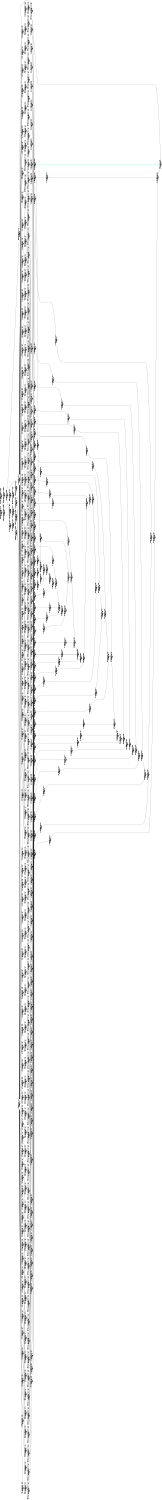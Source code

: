 digraph Region_18 {
	graph [ nslimit = "1000.0",
	orientation = landscape,
		center = true,
	page = "8.5,11",
	compound=true,
	size = "10,7.5" ] ;
"Op_373" [ fontname = "Helvetica" shape = box, color = black,  label = " LOOPSTART C=0x4094BB=for.body100.preheader HyIns=LOADB,
373, ASAP=0, ALAP=0,
, TILE=-1"]
"Op_460" [ fontname = "Helvetica" shape = box, color = black,  label = " STORESTART C=0x4094BB=for.body100.preheader HyIns=STOREB,
460, ASAP=1, ALAP=52,
, TILE=-1"]
"Op_461" [ fontname = "Helvetica" shape = box, color = black,  label = " MOVC C=0x0BB=for.body100.preheader HyIns=MOVC,
461, ASAP=0, ALAP=51,
, TILE=-1"]
"Op_248" [ fontname = "Helvetica" shape = box, color = black,  label = " OutLoopLOAD C=0x-1 C=0x-1BB=for.body100 HyIns=LOAD,
248, ASAP=0, ALAP=8,
, TILE=-1"]
"Op_0" [ fontname = "Helvetica" shape = box, color = black,  label = " phi j.32342 BB=for.body100 HyIns=SELECT,
0, ASAP=2, ALAP=2,
, TILE=-1"]
"Op_249" [ fontname = "Helvetica" shape = box, color = black,  label = " load manupa17 BB=for.body100 HyIns=LOAD,
249, ASAP=11, ALAP=11,
, TILE=-1"]
"Op_250" [ fontname = "Helvetica" shape = box, color = black,  label = " getelementptr arrayidx101  C=0x0 C=0x0BB=for.body100 HyIns=ADD,
250, ASAP=4, ALAP=4,
, TILE=-1"]
"Op_251" [ fontname = "Helvetica" shape = box, color = black,  label = " load manupa16 BB=for.body100 HyIns=LOAD,
251, ASAP=5, ALAP=5,
, TILE=-1"]
"Op_252" [ fontname = "Helvetica" shape = box, color = black,  label = " mul mul108 BB=for.body100 HyIns=MUL,
252, ASAP=6, ALAP=6,
, TILE=-1"]
"Op_253" [ fontname = "Helvetica" shape = box, color = black,  label = " add add965  C=0x27BB=for.body100 HyIns=ADD,
253, ASAP=7, ALAP=45,
, TILE=-1"]
"Op_254" [ fontname = "Helvetica" shape = box, color = black,  label = " getelementptr arrayidx966  C=0x0 C=0x0BB=for.body100 HyIns=ADD,
254, ASAP=9, ALAP=47,
, TILE=-1"]
"Op_256" [ fontname = "Helvetica" shape = box, color = black,  label = " add add943  C=0x26BB=for.body100 HyIns=ADD,
256, ASAP=7, ALAP=44,
, TILE=-1"]
"Op_255" [ fontname = "Helvetica" shape = box, color = black,  label = " load manupa97 BB=for.body100 HyIns=LOAD,
255, ASAP=10, ALAP=48,
, TILE=-1"]
"Op_268" [ fontname = "Helvetica" shape = box, color = black,  label = " add add855  C=0x22BB=for.body100 HyIns=ADD,
268, ASAP=7, ALAP=40,
, TILE=-1"]
"Op_258" [ fontname = "Helvetica" shape = box, color = black,  label = " load manupa95 BB=for.body100 HyIns=LOAD,
258, ASAP=10, ALAP=47,
, TILE=-1"]
"Op_259" [ fontname = "Helvetica" shape = box, color = black,  label = " add add921  C=0x25BB=for.body100 HyIns=ADD,
259, ASAP=7, ALAP=43,
, TILE=-1"]
"Op_260" [ fontname = "Helvetica" shape = box, color = black,  label = " getelementptr arrayidx922  C=0x0 C=0x0BB=for.body100 HyIns=ADD,
260, ASAP=9, ALAP=45,
, TILE=-1"]
"Op_261" [ fontname = "Helvetica" shape = box, color = black,  label = " load manupa93 BB=for.body100 HyIns=LOAD,
261, ASAP=10, ALAP=46,
, TILE=-1"]
"Op_262" [ fontname = "Helvetica" shape = box, color = black,  label = " add add899  C=0x24BB=for.body100 HyIns=ADD,
262, ASAP=7, ALAP=42,
, TILE=-1"]
"Op_263" [ fontname = "Helvetica" shape = box, color = black,  label = " getelementptr arrayidx900  C=0x0 C=0x0BB=for.body100 HyIns=ADD,
263, ASAP=9, ALAP=44,
, TILE=-1"]
"Op_264" [ fontname = "Helvetica" shape = box, color = black,  label = " load manupa91 BB=for.body100 HyIns=LOAD,
264, ASAP=10, ALAP=45,
, TILE=-1"]
"Op_265" [ fontname = "Helvetica" shape = box, color = black,  label = " add add877  C=0x23BB=for.body100 HyIns=ADD,
265, ASAP=7, ALAP=41,
, TILE=-1"]
"Op_266" [ fontname = "Helvetica" shape = box, color = black,  label = " getelementptr arrayidx878  C=0x0 C=0x0BB=for.body100 HyIns=ADD,
266, ASAP=9, ALAP=43,
, TILE=-1"]
"Op_267" [ fontname = "Helvetica" shape = box, color = black,  label = " load manupa89 BB=for.body100 HyIns=LOAD,
267, ASAP=10, ALAP=44,
, TILE=-1"]
"Op_269" [ fontname = "Helvetica" shape = box, color = black,  label = " getelementptr arrayidx856  C=0x0 C=0x0BB=for.body100 HyIns=ADD,
269, ASAP=9, ALAP=42,
, TILE=-1"]
"Op_270" [ fontname = "Helvetica" shape = box, color = black,  label = " load manupa87 BB=for.body100 HyIns=LOAD,
270, ASAP=10, ALAP=43,
, TILE=-1"]
"Op_271" [ fontname = "Helvetica" shape = box, color = black,  label = " add add833  C=0x21BB=for.body100 HyIns=ADD,
271, ASAP=7, ALAP=39,
, TILE=-1"]
"Op_272" [ fontname = "Helvetica" shape = box, color = black,  label = " getelementptr arrayidx834  C=0x0 C=0x0BB=for.body100 HyIns=ADD,
272, ASAP=9, ALAP=41,
, TILE=-1"]
"Op_274" [ fontname = "Helvetica" shape = box, color = black,  label = " add add811  C=0x20BB=for.body100 HyIns=ADD,
274, ASAP=7, ALAP=38,
, TILE=-1"]
"Op_15" [ fontname = "Helvetica" shape = box, color = black,  label = " getelementptr arrayidx940  C=0x0 C=0x0BB=for.body100 HyIns=ADD,
15, ASAP=6, ALAP=46,
, TILE=-1"]
"Op_1" [ fontname = "Helvetica" shape = box, color = black,  label = " add inc981  C=0x1BB=for.body100 HyIns=ADD,
1, ASAP=3, ALAP=50,
, TILE=-1"]
"Op_71" [ fontname = "Helvetica" shape = box, color = black,  label = " fsub sub747 BB=for.body100 HyIns=SUB,
71, ASAP=11, ALAP=39,
, TILE=-1"]
"Op_29" [ fontname = "Helvetica" shape = box, color = black,  label = " fsub sub901 BB=for.body100 HyIns=SUB,
29, ASAP=11, ALAP=46,
, TILE=-1"]
"Op_26" [ fontname = "Helvetica" shape = box, color = black,  label = " add add895  C=0x24BB=for.body100 HyIns=ADD,
26, ASAP=4, ALAP=42,
, TILE=-1"]
"Op_42" [ fontname = "Helvetica" shape = box, color = black,  label = " fmul mul867 BB=for.body100 HyIns=MUL,
42, ASAP=12, ALAP=45,
, TILE=-1"]
"Op_89" [ fontname = "Helvetica" shape = box, color = black,  label = " fsub sub681 BB=for.body100 HyIns=SUB,
89, ASAP=11, ALAP=36,
, TILE=-1"]
"Op_57" [ fontname = "Helvetica" shape = box, color = black,  label = " getelementptr arrayidx786  C=0x0 C=0x0BB=for.body100 HyIns=ADD,
57, ASAP=6, ALAP=39,
, TILE=-1"]
"Op_118" [ fontname = "Helvetica" shape = box, color = black,  label = " load manupa60 BB=for.body100 HyIns=LOAD,
118, ASAP=7, ALAP=30,
, TILE=-1"]
"Op_28" [ fontname = "Helvetica" shape = box, color = black,  label = " load manupa90 BB=for.body100 HyIns=LOAD,
28, ASAP=7, ALAP=45,
, TILE=-1"]
"Op_104" [ fontname = "Helvetica" shape = box, color = black,  label = " add add609  C=0x17BB=for.body100 HyIns=ADD,
104, ASAP=4, ALAP=29,
, TILE=-1"]
"Op_69" [ fontname = "Helvetica" shape = box, color = black,  label = " getelementptr arrayidx742  C=0x0 C=0x0BB=for.body100 HyIns=ADD,
69, ASAP=6, ALAP=37,
, TILE=-1"]
"Op_159" [ fontname = "Helvetica" shape = box, color = black,  label = " getelementptr arrayidx412  C=0x0 C=0x0BB=for.body100 HyIns=ADD,
159, ASAP=6, ALAP=22,
, TILE=-1"]
"Op_39" [ fontname = "Helvetica" shape = box, color = black,  label = " getelementptr arrayidx852  C=0x0 C=0x0BB=for.body100 HyIns=ADD,
39, ASAP=6, ALAP=42,
, TILE=-1"]
"Op_152" [ fontname = "Helvetica" shape = box, color = black,  label = " add add433  C=0xfBB=for.body100 HyIns=ADD,
152, ASAP=4, ALAP=21,
, TILE=-1"]
"Op_102" [ fontname = "Helvetica" shape = box, color = black,  label = " fmul mul647 BB=for.body100 HyIns=MUL,
102, ASAP=12, ALAP=35,
, TILE=-1"]
"Op_2" [ fontname = "Helvetica" shape = box, color = black,  label = " icmp exitcond2378 BB=for.body100 HyIns=CMP,
2, ASAP=4, ALAP=51,
, TILE=-1"]
"Op_3" [ fontname = "Helvetica" shape = box, color = black,  label = " OutLoopLOAD C=0x-1 C=0x-1BB=for.body100 HyIns=LOAD,
3, ASAP=0, ALAP=50,
, TILE=-1"]
"Op_47" [ fontname = "Helvetica" shape = box, color = black,  label = " fsub sub835 BB=for.body100 HyIns=SUB,
47, ASAP=11, ALAP=43,
, TILE=-1"]
"Op_44" [ fontname = "Helvetica" shape = box, color = black,  label = " add add829  C=0x21BB=for.body100 HyIns=ADD,
44, ASAP=4, ALAP=39,
, TILE=-1"]
"Op_87" [ fontname = "Helvetica" shape = box, color = black,  label = " getelementptr arrayidx676  C=0x0 C=0x0BB=for.body100 HyIns=ADD,
87, ASAP=6, ALAP=34,
, TILE=-1"]
"Op_53" [ fontname = "Helvetica" shape = box, color = black,  label = " fsub sub813 BB=for.body100 HyIns=SUB,
53, ASAP=11, ALAP=42,
, TILE=-1"]
"Op_164" [ fontname = "Helvetica" shape = box, color = black,  label = " add add389  C=0xdBB=for.body100 HyIns=ADD,
164, ASAP=4, ALAP=19,
, TILE=-1"]
"Op_129" [ fontname = "Helvetica" shape = box, color = black,  label = " getelementptr arrayidx522  C=0x0 C=0x0BB=for.body100 HyIns=ADD,
129, ASAP=6, ALAP=27,
, TILE=-1"]
"Op_196" [ fontname = "Helvetica" shape = box, color = black,  label = " load manupa34 BB=for.body100 HyIns=LOAD,
196, ASAP=7, ALAP=17,
, TILE=-1"]
"Op_14" [ fontname = "Helvetica" shape = box, color = black,  label = " add add939  C=0x26BB=for.body100 HyIns=ADD,
14, ASAP=4, ALAP=44,
, TILE=-1"]
"Op_48" [ fontname = "Helvetica" shape = box, color = black,  label = " fmul mul845 BB=for.body100 HyIns=MUL,
48, ASAP=12, ALAP=44,
, TILE=-1"]
"Op_92" [ fontname = "Helvetica" shape = box, color = black,  label = " add add653  C=0x19BB=for.body100 HyIns=ADD,
92, ASAP=4, ALAP=31,
, TILE=-1"]
"Op_116" [ fontname = "Helvetica" shape = box, color = black,  label = " add add565  C=0x15BB=for.body100 HyIns=ADD,
116, ASAP=4, ALAP=27,
, TILE=-1"]
"Op_40" [ fontname = "Helvetica" shape = box, color = black,  label = " load manupa86 BB=for.body100 HyIns=LOAD,
40, ASAP=7, ALAP=43,
, TILE=-1"]
"Op_95" [ fontname = "Helvetica" shape = box, color = black,  label = " fsub sub659 BB=for.body100 HyIns=SUB,
95, ASAP=11, ALAP=35,
, TILE=-1"]
"Op_5" [ fontname = "Helvetica" shape = box, color = black,  label = " mul mul105 BB=for.body100 HyIns=MUL,
5, ASAP=3, ALAP=6,
, TILE=-1"]
"Op_6" [ fontname = "Helvetica" shape = box, color = black,  label = " OutLoopLOAD C=0x-1 C=0x-1BB=for.body100 HyIns=LOAD,
6, ASAP=0, ALAP=5,
, TILE=-1"]
"Op_7" [ fontname = "Helvetica" shape = box, color = black,  label = " add add961  C=0x27BB=for.body100 HyIns=ADD,
7, ASAP=4, ALAP=45,
, TILE=-1"]
"Op_8" [ fontname = "Helvetica" shape = box, color = black,  label = " getelementptr arrayidx962  C=0x0 C=0x0BB=for.body100 HyIns=ADD,
8, ASAP=6, ALAP=47,
, TILE=-1"]
"Op_19" [ fontname = "Helvetica" shape = box, color = black,  label = " fadd add956 BB=for.body100 HyIns=ADD,
19, ASAP=50, ALAP=50,
, TILE=-1"]
"Op_93" [ fontname = "Helvetica" shape = box, color = black,  label = " getelementptr arrayidx654  C=0x0 C=0x0BB=for.body100 HyIns=ADD,
93, ASAP=6, ALAP=33,
, TILE=-1"]
"Op_54" [ fontname = "Helvetica" shape = box, color = black,  label = " fmul mul823 BB=for.body100 HyIns=MUL,
54, ASAP=12, ALAP=43,
, TILE=-1"]
"Op_25" [ fontname = "Helvetica" shape = box, color = black,  label = " fadd add934 BB=for.body100 HyIns=ADD,
25, ASAP=49, ALAP=49,
, TILE=-1"]
"Op_88" [ fontname = "Helvetica" shape = box, color = black,  label = " load manupa70 BB=for.body100 HyIns=LOAD,
88, ASAP=7, ALAP=35,
, TILE=-1"]
"Op_78" [ fontname = "Helvetica" shape = box, color = black,  label = " fmul mul735 BB=for.body100 HyIns=MUL,
78, ASAP=12, ALAP=39,
, TILE=-1"]
"Op_119" [ fontname = "Helvetica" shape = box, color = black,  label = " fsub sub571 BB=for.body100 HyIns=SUB,
119, ASAP=11, ALAP=31,
, TILE=-1"]
"Op_31" [ fontname = "Helvetica" shape = box, color = black,  label = " fadd add912 BB=for.body100 HyIns=ADD,
31, ASAP=48, ALAP=48,
, TILE=-1"]
"Op_126" [ fontname = "Helvetica" shape = box, color = black,  label = " fmul mul559 BB=for.body100 HyIns=MUL,
126, ASAP=12, ALAP=31,
, TILE=-1"]
"Op_201" [ fontname = "Helvetica" shape = box, color = black,  label = " getelementptr arrayidx258  C=0x0 C=0x0BB=for.body100 HyIns=ADD,
201, ASAP=6, ALAP=15,
, TILE=-1"]
"Op_80" [ fontname = "Helvetica" shape = box, color = black,  label = " add add697  C=0x1bBB=for.body100 HyIns=ADD,
80, ASAP=4, ALAP=33,
, TILE=-1"]
"Op_9" [ fontname = "Helvetica" shape = box, color = black,  label = " load manupa96 BB=for.body100 HyIns=LOAD,
9, ASAP=7, ALAP=48,
, TILE=-1"]
"Op_21" [ fontname = "Helvetica" shape = box, color = black,  label = " getelementptr arrayidx918  C=0x0 C=0x0BB=for.body100 HyIns=ADD,
21, ASAP=6, ALAP=45,
, TILE=-1"]
"Op_27" [ fontname = "Helvetica" shape = box, color = black,  label = " getelementptr arrayidx896  C=0x0 C=0x0BB=for.body100 HyIns=ADD,
27, ASAP=6, ALAP=44,
, TILE=-1"]
"Op_99" [ fontname = "Helvetica" shape = box, color = black,  label = " getelementptr arrayidx632  C=0x0 C=0x0BB=for.body100 HyIns=ADD,
99, ASAP=6, ALAP=32,
, TILE=-1"]
"Op_66" [ fontname = "Helvetica" shape = box, color = black,  label = " fmul mul779 BB=for.body100 HyIns=MUL,
66, ASAP=12, ALAP=41,
, TILE=-1"]
"Op_18" [ fontname = "Helvetica" shape = box, color = black,  label = " fmul mul955 BB=for.body100 HyIns=MUL,
18, ASAP=12, ALAP=49,
, TILE=-1"]
"Op_16" [ fontname = "Helvetica" shape = box, color = black,  label = " load manupa94 BB=for.body100 HyIns=LOAD,
16, ASAP=7, ALAP=47,
, TILE=-1"]
"Op_20" [ fontname = "Helvetica" shape = box, color = black,  label = " add add917  C=0x25BB=for.body100 HyIns=ADD,
20, ASAP=4, ALAP=43,
, TILE=-1"]
"Op_17" [ fontname = "Helvetica" shape = box, color = black,  label = " fsub sub945 BB=for.body100 HyIns=SUB,
17, ASAP=11, ALAP=48,
, TILE=-1"]
"Op_34" [ fontname = "Helvetica" shape = box, color = black,  label = " load manupa88 BB=for.body100 HyIns=LOAD,
34, ASAP=7, ALAP=44,
, TILE=-1"]
"Op_33" [ fontname = "Helvetica" shape = box, color = black,  label = " getelementptr arrayidx874  C=0x0 C=0x0BB=for.body100 HyIns=ADD,
33, ASAP=6, ALAP=43,
, TILE=-1"]
"Op_10" [ fontname = "Helvetica" shape = box, color = black,  label = " fsub sub967 BB=for.body100 HyIns=SUB,
10, ASAP=11, ALAP=49,
, TILE=-1"]
"Op_38" [ fontname = "Helvetica" shape = box, color = black,  label = " add add851  C=0x22BB=for.body100 HyIns=ADD,
38, ASAP=4, ALAP=40,
, TILE=-1"]
"Op_113" [ fontname = "Helvetica" shape = box, color = black,  label = " fsub sub593 BB=for.body100 HyIns=SUB,
113, ASAP=11, ALAP=32,
, TILE=-1"]
"Op_173" [ fontname = "Helvetica" shape = box, color = black,  label = " fsub sub373 BB=for.body100 HyIns=SUB,
173, ASAP=11, ALAP=22,
, TILE=-1"]
"Op_81" [ fontname = "Helvetica" shape = box, color = black,  label = " getelementptr arrayidx698  C=0x0 C=0x0BB=for.body100 HyIns=ADD,
81, ASAP=6, ALAP=35,
, TILE=-1"]
"Op_132" [ fontname = "Helvetica" shape = box, color = black,  label = " fmul mul537 BB=for.body100 HyIns=MUL,
132, ASAP=12, ALAP=30,
, TILE=-1"]
"Op_32" [ fontname = "Helvetica" shape = box, color = black,  label = " add add873  C=0x23BB=for.body100 HyIns=ADD,
32, ASAP=4, ALAP=41,
, TILE=-1"]
"Op_75" [ fontname = "Helvetica" shape = box, color = black,  label = " getelementptr arrayidx720  C=0x0 C=0x0BB=for.body100 HyIns=ADD,
75, ASAP=6, ALAP=36,
, TILE=-1"]
"Op_94" [ fontname = "Helvetica" shape = box, color = black,  label = " load manupa68 BB=for.body100 HyIns=LOAD,
94, ASAP=7, ALAP=34,
, TILE=-1"]
"Op_45" [ fontname = "Helvetica" shape = box, color = black,  label = " getelementptr arrayidx830  C=0x0 C=0x0BB=for.body100 HyIns=ADD,
45, ASAP=6, ALAP=41,
, TILE=-1"]
"Op_106" [ fontname = "Helvetica" shape = box, color = black,  label = " load manupa64 BB=for.body100 HyIns=LOAD,
106, ASAP=7, ALAP=32,
, TILE=-1"]
"Op_50" [ fontname = "Helvetica" shape = box, color = black,  label = " add add807  C=0x20BB=for.body100 HyIns=ADD,
50, ASAP=4, ALAP=38,
, TILE=-1"]
"Op_74" [ fontname = "Helvetica" shape = box, color = black,  label = " add add719  C=0x1cBB=for.body100 HyIns=ADD,
74, ASAP=4, ALAP=34,
, TILE=-1"]
"Op_36" [ fontname = "Helvetica" shape = box, color = black,  label = " fmul mul889 BB=for.body100 HyIns=MUL,
36, ASAP=12, ALAP=46,
, TILE=-1"]
"Op_68" [ fontname = "Helvetica" shape = box, color = black,  label = " add add741  C=0x1dBB=for.body100 HyIns=ADD,
68, ASAP=4, ALAP=35,
, TILE=-1"]
"Op_11" [ fontname = "Helvetica" shape = box, color = black,  label = " fmul mul977 BB=for.body100 HyIns=MUL,
11, ASAP=12, ALAP=50,
, TILE=-1"]
"Op_77" [ fontname = "Helvetica" shape = box, color = black,  label = " fsub sub725 BB=for.body100 HyIns=SUB,
77, ASAP=11, ALAP=38,
, TILE=-1"]
"Op_59" [ fontname = "Helvetica" shape = box, color = black,  label = " fsub sub791 BB=for.body100 HyIns=SUB,
59, ASAP=11, ALAP=41,
, TILE=-1"]
"Op_51" [ fontname = "Helvetica" shape = box, color = black,  label = " getelementptr arrayidx808  C=0x0 C=0x0BB=for.body100 HyIns=ADD,
51, ASAP=6, ALAP=40,
, TILE=-1"]
"Op_63" [ fontname = "Helvetica" shape = box, color = black,  label = " getelementptr arrayidx764  C=0x0 C=0x0BB=for.body100 HyIns=ADD,
63, ASAP=6, ALAP=38,
, TILE=-1"]
"Op_101" [ fontname = "Helvetica" shape = box, color = black,  label = " fsub sub637 BB=for.body100 HyIns=SUB,
101, ASAP=11, ALAP=34,
, TILE=-1"]
"Op_70" [ fontname = "Helvetica" shape = box, color = black,  label = " load manupa76 BB=for.body100 HyIns=LOAD,
70, ASAP=7, ALAP=38,
, TILE=-1"]
"Op_60" [ fontname = "Helvetica" shape = box, color = black,  label = " fmul mul801 BB=for.body100 HyIns=MUL,
60, ASAP=12, ALAP=42,
, TILE=-1"]
"Op_124" [ fontname = "Helvetica" shape = box, color = black,  label = " load manupa58 BB=for.body100 HyIns=LOAD,
124, ASAP=7, ALAP=29,
, TILE=-1"]
"Op_23" [ fontname = "Helvetica" shape = box, color = black,  label = " fsub sub923 BB=for.body100 HyIns=SUB,
23, ASAP=11, ALAP=47,
, TILE=-1"]
"Op_52" [ fontname = "Helvetica" shape = box, color = black,  label = " load manupa82 BB=for.body100 HyIns=LOAD,
52, ASAP=7, ALAP=41,
, TILE=-1"]
"Op_172" [ fontname = "Helvetica" shape = box, color = black,  label = " load manupa42 BB=for.body100 HyIns=LOAD,
172, ASAP=7, ALAP=21,
, TILE=-1"]
"Op_72" [ fontname = "Helvetica" shape = box, color = black,  label = " fmul mul757 BB=for.body100 HyIns=MUL,
72, ASAP=12, ALAP=40,
, TILE=-1"]
"Op_24" [ fontname = "Helvetica" shape = box, color = black,  label = " fmul mul933 BB=for.body100 HyIns=MUL,
24, ASAP=12, ALAP=48,
, TILE=-1"]
"Op_82" [ fontname = "Helvetica" shape = box, color = black,  label = " load manupa72 BB=for.body100 HyIns=LOAD,
82, ASAP=7, ALAP=36,
, TILE=-1"]
"Op_12" [ fontname = "Helvetica" shape = box, color = black,  label = " fadd add978 BB=for.body100 HyIns=ADD,
12, ASAP=51, ALAP=51,
, TILE=-1"]
"Op_56" [ fontname = "Helvetica" shape = box, color = black,  label = " add add785  C=0x1fBB=for.body100 HyIns=ADD,
56, ASAP=4, ALAP=37,
, TILE=-1"]
"Op_30" [ fontname = "Helvetica" shape = box, color = black,  label = " fmul mul911 BB=for.body100 HyIns=MUL,
30, ASAP=12, ALAP=47,
, TILE=-1"]
"Op_58" [ fontname = "Helvetica" shape = box, color = black,  label = " load manupa80 BB=for.body100 HyIns=LOAD,
58, ASAP=7, ALAP=40,
, TILE=-1"]
"Op_64" [ fontname = "Helvetica" shape = box, color = black,  label = " load manupa78 BB=for.body100 HyIns=LOAD,
64, ASAP=7, ALAP=39,
, TILE=-1"]
"Op_62" [ fontname = "Helvetica" shape = box, color = black,  label = " add add763  C=0x1eBB=for.body100 HyIns=ADD,
62, ASAP=4, ALAP=36,
, TILE=-1"]
"Op_22" [ fontname = "Helvetica" shape = box, color = black,  label = " load manupa92 BB=for.body100 HyIns=LOAD,
22, ASAP=7, ALAP=46,
, TILE=-1"]
"Op_83" [ fontname = "Helvetica" shape = box, color = black,  label = " fsub sub703 BB=for.body100 HyIns=SUB,
83, ASAP=11, ALAP=37,
, TILE=-1"]
"Op_35" [ fontname = "Helvetica" shape = box, color = black,  label = " fsub sub879 BB=for.body100 HyIns=SUB,
35, ASAP=11, ALAP=45,
, TILE=-1"]
"Op_41" [ fontname = "Helvetica" shape = box, color = black,  label = " fsub sub857 BB=for.body100 HyIns=SUB,
41, ASAP=11, ALAP=44,
, TILE=-1"]
"Op_46" [ fontname = "Helvetica" shape = box, color = black,  label = " load manupa84 BB=for.body100 HyIns=LOAD,
46, ASAP=7, ALAP=42,
, TILE=-1"]
"Op_150" [ fontname = "Helvetica" shape = box, color = black,  label = " fmul mul471 BB=for.body100 HyIns=MUL,
150, ASAP=12, ALAP=27,
, TILE=-1"]
"Op_65" [ fontname = "Helvetica" shape = box, color = black,  label = " fsub sub769 BB=for.body100 HyIns=SUB,
65, ASAP=11, ALAP=40,
, TILE=-1"]
"Op_13" [ fontname = "Helvetica" shape = box, color = black,  label = " store  BB=for.body100 HyIns=STORE,
13, ASAP=52, ALAP=52,
, TILE=-1"]
"Op_37" [ fontname = "Helvetica" shape = box, color = black,  label = " fadd add890 BB=for.body100 HyIns=ADD,
37, ASAP=47, ALAP=47,
, TILE=-1"]
"Op_76" [ fontname = "Helvetica" shape = box, color = black,  label = " load manupa74 BB=for.body100 HyIns=LOAD,
76, ASAP=7, ALAP=37,
, TILE=-1"]
"Op_177" [ fontname = "Helvetica" shape = box, color = black,  label = " getelementptr arrayidx346  C=0x0 C=0x0BB=for.body100 HyIns=ADD,
177, ASAP=6, ALAP=19,
, TILE=-1"]
"Op_141" [ fontname = "Helvetica" shape = box, color = black,  label = " getelementptr arrayidx478  C=0x0 C=0x0BB=for.body100 HyIns=ADD,
141, ASAP=6, ALAP=25,
, TILE=-1"]
"Op_43" [ fontname = "Helvetica" shape = box, color = black,  label = " fadd add868 BB=for.body100 HyIns=ADD,
43, ASAP=46, ALAP=46,
, TILE=-1"]
"Op_84" [ fontname = "Helvetica" shape = box, color = black,  label = " fmul mul713 BB=for.body100 HyIns=MUL,
84, ASAP=12, ALAP=38,
, TILE=-1"]
"Op_108" [ fontname = "Helvetica" shape = box, color = black,  label = " fmul mul625 BB=for.body100 HyIns=MUL,
108, ASAP=12, ALAP=34,
, TILE=-1"]
"Op_49" [ fontname = "Helvetica" shape = box, color = black,  label = " fadd add846 BB=for.body100 HyIns=ADD,
49, ASAP=45, ALAP=45,
, TILE=-1"]
"Op_140" [ fontname = "Helvetica" shape = box, color = black,  label = " add add477  C=0x11BB=for.body100 HyIns=ADD,
140, ASAP=4, ALAP=23,
, TILE=-1"]
"Op_112" [ fontname = "Helvetica" shape = box, color = black,  label = " load manupa62 BB=for.body100 HyIns=LOAD,
112, ASAP=7, ALAP=31,
, TILE=-1"]
"Op_105" [ fontname = "Helvetica" shape = box, color = black,  label = " getelementptr arrayidx610  C=0x0 C=0x0BB=for.body100 HyIns=ADD,
105, ASAP=6, ALAP=31,
, TILE=-1"]
"Op_86" [ fontname = "Helvetica" shape = box, color = black,  label = " add add675  C=0x1aBB=for.body100 HyIns=ADD,
86, ASAP=4, ALAP=32,
, TILE=-1"]
"Op_55" [ fontname = "Helvetica" shape = box, color = black,  label = " fadd add824 BB=for.body100 HyIns=ADD,
55, ASAP=44, ALAP=44,
, TILE=-1"]
"Op_171" [ fontname = "Helvetica" shape = box, color = black,  label = " getelementptr arrayidx368  C=0x0 C=0x0BB=for.body100 HyIns=ADD,
171, ASAP=6, ALAP=20,
, TILE=-1"]
"Op_90" [ fontname = "Helvetica" shape = box, color = black,  label = " fmul mul691 BB=for.body100 HyIns=MUL,
90, ASAP=12, ALAP=37,
, TILE=-1"]
"Op_122" [ fontname = "Helvetica" shape = box, color = black,  label = " add add543  C=0x14BB=for.body100 HyIns=ADD,
122, ASAP=4, ALAP=26,
, TILE=-1"]
"Op_61" [ fontname = "Helvetica" shape = box, color = black,  label = " fadd add802 BB=for.body100 HyIns=ADD,
61, ASAP=43, ALAP=43,
, TILE=-1"]
"Op_134" [ fontname = "Helvetica" shape = box, color = black,  label = " add add499  C=0x12BB=for.body100 HyIns=ADD,
134, ASAP=4, ALAP=24,
, TILE=-1"]
"Op_131" [ fontname = "Helvetica" shape = box, color = black,  label = " fsub sub527 BB=for.body100 HyIns=SUB,
131, ASAP=11, ALAP=29,
, TILE=-1"]
"Op_100" [ fontname = "Helvetica" shape = box, color = black,  label = " load manupa66 BB=for.body100 HyIns=LOAD,
100, ASAP=7, ALAP=33,
, TILE=-1"]
"Op_98" [ fontname = "Helvetica" shape = box, color = black,  label = " add add631  C=0x18BB=for.body100 HyIns=ADD,
98, ASAP=4, ALAP=30,
, TILE=-1"]
"Op_153" [ fontname = "Helvetica" shape = box, color = black,  label = " getelementptr arrayidx434  C=0x0 C=0x0BB=for.body100 HyIns=ADD,
153, ASAP=6, ALAP=23,
, TILE=-1"]
"Op_67" [ fontname = "Helvetica" shape = box, color = black,  label = " fadd add780 BB=for.body100 HyIns=ADD,
67, ASAP=42, ALAP=42,
, TILE=-1"]
"Op_120" [ fontname = "Helvetica" shape = box, color = black,  label = " fmul mul581 BB=for.body100 HyIns=MUL,
120, ASAP=12, ALAP=32,
, TILE=-1"]
"Op_123" [ fontname = "Helvetica" shape = box, color = black,  label = " getelementptr arrayidx544  C=0x0 C=0x0BB=for.body100 HyIns=ADD,
123, ASAP=6, ALAP=28,
, TILE=-1"]
"Op_73" [ fontname = "Helvetica" shape = box, color = black,  label = " fadd add758 BB=for.body100 HyIns=ADD,
73, ASAP=41, ALAP=41,
, TILE=-1"]
"Op_257" [ fontname = "Helvetica" shape = box, color = black,  label = " getelementptr arrayidx944  C=0x0 C=0x0BB=for.body100 HyIns=ADD,
257, ASAP=9, ALAP=46,
, TILE=-1"]
"Op_96" [ fontname = "Helvetica" shape = box, color = black,  label = " fmul mul669 BB=for.body100 HyIns=MUL,
96, ASAP=12, ALAP=36,
, TILE=-1"]
"Op_138" [ fontname = "Helvetica" shape = box, color = black,  label = " fmul mul515 BB=for.body100 HyIns=MUL,
138, ASAP=12, ALAP=29,
, TILE=-1"]
"Op_79" [ fontname = "Helvetica" shape = box, color = black,  label = " fadd add736 BB=for.body100 HyIns=ADD,
79, ASAP=40, ALAP=40,
, TILE=-1"]
"Op_110" [ fontname = "Helvetica" shape = box, color = black,  label = " add add587  C=0x16BB=for.body100 HyIns=ADD,
110, ASAP=4, ALAP=28,
, TILE=-1"]
"Op_85" [ fontname = "Helvetica" shape = box, color = black,  label = " fadd add714 BB=for.body100 HyIns=ADD,
85, ASAP=39, ALAP=39,
, TILE=-1"]
"Op_125" [ fontname = "Helvetica" shape = box, color = black,  label = " fsub sub549 BB=for.body100 HyIns=SUB,
125, ASAP=11, ALAP=30,
, TILE=-1"]
"Op_91" [ fontname = "Helvetica" shape = box, color = black,  label = " fadd add692 BB=for.body100 HyIns=ADD,
91, ASAP=38, ALAP=38,
, TILE=-1"]
"Op_111" [ fontname = "Helvetica" shape = box, color = black,  label = " getelementptr arrayidx588  C=0x0 C=0x0BB=for.body100 HyIns=ADD,
111, ASAP=6, ALAP=30,
, TILE=-1"]
"Op_160" [ fontname = "Helvetica" shape = box, color = black,  label = " load manupa46 BB=for.body100 HyIns=LOAD,
160, ASAP=7, ALAP=23,
, TILE=-1"]
"Op_114" [ fontname = "Helvetica" shape = box, color = black,  label = " fmul mul603 BB=for.body100 HyIns=MUL,
114, ASAP=12, ALAP=33,
, TILE=-1"]
"Op_137" [ fontname = "Helvetica" shape = box, color = black,  label = " fsub sub505 BB=for.body100 HyIns=SUB,
137, ASAP=11, ALAP=28,
, TILE=-1"]
"Op_97" [ fontname = "Helvetica" shape = box, color = black,  label = " fadd add670 BB=for.body100 HyIns=ADD,
97, ASAP=37, ALAP=37,
, TILE=-1"]
"Op_149" [ fontname = "Helvetica" shape = box, color = black,  label = " fsub sub461 BB=for.body100 HyIns=SUB,
149, ASAP=11, ALAP=26,
, TILE=-1"]
"Op_117" [ fontname = "Helvetica" shape = box, color = black,  label = " getelementptr arrayidx566  C=0x0 C=0x0BB=for.body100 HyIns=ADD,
117, ASAP=6, ALAP=29,
, TILE=-1"]
"Op_107" [ fontname = "Helvetica" shape = box, color = black,  label = " fsub sub615 BB=for.body100 HyIns=SUB,
107, ASAP=11, ALAP=33,
, TILE=-1"]
"Op_103" [ fontname = "Helvetica" shape = box, color = black,  label = " fadd add648 BB=for.body100 HyIns=ADD,
103, ASAP=36, ALAP=36,
, TILE=-1"]
"Op_220" [ fontname = "Helvetica" shape = box, color = black,  label = " load manupa26 BB=for.body100 HyIns=LOAD,
220, ASAP=7, ALAP=13,
, TILE=-1"]
"Op_148" [ fontname = "Helvetica" shape = box, color = black,  label = " load manupa50 BB=for.body100 HyIns=LOAD,
148, ASAP=7, ALAP=25,
, TILE=-1"]
"Op_109" [ fontname = "Helvetica" shape = box, color = black,  label = " fadd add626 BB=for.body100 HyIns=ADD,
109, ASAP=35, ALAP=35,
, TILE=-1"]
"Op_128" [ fontname = "Helvetica" shape = box, color = black,  label = " add add521  C=0x13BB=for.body100 HyIns=ADD,
128, ASAP=4, ALAP=25,
, TILE=-1"]
"Op_146" [ fontname = "Helvetica" shape = box, color = black,  label = " add add455  C=0x10BB=for.body100 HyIns=ADD,
146, ASAP=4, ALAP=22,
, TILE=-1"]
"Op_135" [ fontname = "Helvetica" shape = box, color = black,  label = " getelementptr arrayidx500  C=0x0 C=0x0BB=for.body100 HyIns=ADD,
135, ASAP=6, ALAP=26,
, TILE=-1"]
"Op_130" [ fontname = "Helvetica" shape = box, color = black,  label = " load manupa56 BB=for.body100 HyIns=LOAD,
130, ASAP=7, ALAP=28,
, TILE=-1"]
"Op_115" [ fontname = "Helvetica" shape = box, color = black,  label = " fadd add604 BB=for.body100 HyIns=ADD,
115, ASAP=34, ALAP=34,
, TILE=-1"]
"Op_236" [ fontname = "Helvetica" shape = box, color = black,  label = " add add125  C=0x1BB=for.body100 HyIns=ADD,
236, ASAP=4, ALAP=7,
, TILE=-1"]
"Op_239" [ fontname = "Helvetica" shape = box, color = black,  label = " fsub sub131 BB=for.body100 HyIns=SUB,
239, ASAP=11, ALAP=11,
, TILE=-1"]
"Op_233" [ fontname = "Helvetica" shape = box, color = black,  label = " fsub sub153 BB=for.body100 HyIns=SUB,
233, ASAP=11, ALAP=12,
, TILE=-1"]
"Op_229" [ fontname = "Helvetica" shape = box, color = black,  label = " fadd add186 BB=for.body100 HyIns=ADD,
229, ASAP=15, ALAP=15,
, TILE=-1"]
"Op_234" [ fontname = "Helvetica" shape = box, color = black,  label = " fmul mul163 BB=for.body100 HyIns=MUL,
234, ASAP=12, ALAP=13,
, TILE=-1"]
"Op_238" [ fontname = "Helvetica" shape = box, color = black,  label = " load manupa20 BB=for.body100 HyIns=LOAD,
238, ASAP=7, ALAP=10,
, TILE=-1"]
"Op_243" [ fontname = "Helvetica" shape = box, color = black,  label = " load manupa18 BB=for.body100 HyIns=LOAD,
243, ASAP=6, ALAP=9,
, TILE=-1"]
"Op_136" [ fontname = "Helvetica" shape = box, color = black,  label = " load manupa54 BB=for.body100 HyIns=LOAD,
136, ASAP=7, ALAP=27,
, TILE=-1"]
"Op_158" [ fontname = "Helvetica" shape = box, color = black,  label = " add add411  C=0xeBB=for.body100 HyIns=ADD,
158, ASAP=4, ALAP=20,
, TILE=-1"]
"Op_121" [ fontname = "Helvetica" shape = box, color = black,  label = " fadd add582 BB=for.body100 HyIns=ADD,
121, ASAP=33, ALAP=33,
, TILE=-1"]
"Op_154" [ fontname = "Helvetica" shape = box, color = black,  label = " load manupa48 BB=for.body100 HyIns=LOAD,
154, ASAP=7, ALAP=24,
, TILE=-1"]
"Op_190" [ fontname = "Helvetica" shape = box, color = black,  label = " load manupa36 BB=for.body100 HyIns=LOAD,
190, ASAP=7, ALAP=18,
, TILE=-1"]
"Op_127" [ fontname = "Helvetica" shape = box, color = black,  label = " fadd add560 BB=for.body100 HyIns=ADD,
127, ASAP=32, ALAP=32,
, TILE=-1"]
"Op_189" [ fontname = "Helvetica" shape = box, color = black,  label = " getelementptr arrayidx302  C=0x0 C=0x0BB=for.body100 HyIns=ADD,
189, ASAP=6, ALAP=17,
, TILE=-1"]
"Op_147" [ fontname = "Helvetica" shape = box, color = black,  label = " getelementptr arrayidx456  C=0x0 C=0x0BB=for.body100 HyIns=ADD,
147, ASAP=6, ALAP=24,
, TILE=-1"]
"Op_179" [ fontname = "Helvetica" shape = box, color = black,  label = " fsub sub351 BB=for.body100 HyIns=SUB,
179, ASAP=11, ALAP=21,
, TILE=-1"]
"Op_213" [ fontname = "Helvetica" shape = box, color = black,  label = " getelementptr arrayidx214  C=0x0 C=0x0BB=for.body100 HyIns=ADD,
213, ASAP=6, ALAP=13,
, TILE=-1"]
"Op_133" [ fontname = "Helvetica" shape = box, color = black,  label = " fadd add538 BB=for.body100 HyIns=ADD,
133, ASAP=31, ALAP=31,
, TILE=-1"]
"Op_156" [ fontname = "Helvetica" shape = box, color = black,  label = " fmul mul449 BB=for.body100 HyIns=MUL,
156, ASAP=12, ALAP=26,
, TILE=-1"]
"Op_174" [ fontname = "Helvetica" shape = box, color = black,  label = " fmul mul383 BB=for.body100 HyIns=MUL,
174, ASAP=12, ALAP=23,
, TILE=-1"]
"Op_139" [ fontname = "Helvetica" shape = box, color = black,  label = " fadd add516 BB=for.body100 HyIns=ADD,
139, ASAP=30, ALAP=30,
, TILE=-1"]
"Op_142" [ fontname = "Helvetica" shape = box, color = black,  label = " load manupa52 BB=for.body100 HyIns=LOAD,
142, ASAP=7, ALAP=26,
, TILE=-1"]
"Op_143" [ fontname = "Helvetica" shape = box, color = black,  label = " fsub sub483 BB=for.body100 HyIns=SUB,
143, ASAP=11, ALAP=27,
, TILE=-1"]
"Op_144" [ fontname = "Helvetica" shape = box, color = black,  label = " fmul mul493 BB=for.body100 HyIns=MUL,
144, ASAP=12, ALAP=28,
, TILE=-1"]
"Op_170" [ fontname = "Helvetica" shape = box, color = black,  label = " add add367  C=0xcBB=for.body100 HyIns=ADD,
170, ASAP=4, ALAP=18,
, TILE=-1"]
"Op_225" [ fontname = "Helvetica" shape = box, color = black,  label = " getelementptr arrayidx170  C=0x0 C=0x0BB=for.body100 HyIns=ADD,
225, ASAP=6, ALAP=11,
, TILE=-1"]
"Op_145" [ fontname = "Helvetica" shape = box, color = black,  label = " fadd add494 BB=for.body100 HyIns=ADD,
145, ASAP=29, ALAP=29,
, TILE=-1"]
"Op_166" [ fontname = "Helvetica" shape = box, color = black,  label = " load manupa44 BB=for.body100 HyIns=LOAD,
166, ASAP=7, ALAP=22,
, TILE=-1"]
"Op_162" [ fontname = "Helvetica" shape = box, color = black,  label = " fmul mul427 BB=for.body100 HyIns=MUL,
162, ASAP=12, ALAP=25,
, TILE=-1"]
"Op_167" [ fontname = "Helvetica" shape = box, color = black,  label = " fsub sub395 BB=for.body100 HyIns=SUB,
167, ASAP=11, ALAP=23,
, TILE=-1"]
"Op_178" [ fontname = "Helvetica" shape = box, color = black,  label = " load manupa40 BB=for.body100 HyIns=LOAD,
178, ASAP=7, ALAP=20,
, TILE=-1"]
"Op_155" [ fontname = "Helvetica" shape = box, color = black,  label = " fsub sub439 BB=for.body100 HyIns=SUB,
155, ASAP=11, ALAP=25,
, TILE=-1"]
"Op_151" [ fontname = "Helvetica" shape = box, color = black,  label = " fadd add472 BB=for.body100 HyIns=ADD,
151, ASAP=28, ALAP=28,
, TILE=-1"]
"Op_191" [ fontname = "Helvetica" shape = box, color = black,  label = " fsub sub307 BB=for.body100 HyIns=SUB,
191, ASAP=11, ALAP=19,
, TILE=-1"]
"Op_168" [ fontname = "Helvetica" shape = box, color = black,  label = " fmul mul405 BB=for.body100 HyIns=MUL,
168, ASAP=12, ALAP=24,
, TILE=-1"]
"Op_161" [ fontname = "Helvetica" shape = box, color = black,  label = " fsub sub417 BB=for.body100 HyIns=SUB,
161, ASAP=11, ALAP=24,
, TILE=-1"]
"Op_157" [ fontname = "Helvetica" shape = box, color = black,  label = " fadd add450 BB=for.body100 HyIns=ADD,
157, ASAP=27, ALAP=27,
, TILE=-1"]
"Op_180" [ fontname = "Helvetica" shape = box, color = black,  label = " fmul mul361 BB=for.body100 HyIns=MUL,
180, ASAP=12, ALAP=22,
, TILE=-1"]
"Op_165" [ fontname = "Helvetica" shape = box, color = black,  label = " getelementptr arrayidx390  C=0x0 C=0x0BB=for.body100 HyIns=ADD,
165, ASAP=6, ALAP=21,
, TILE=-1"]
"Op_163" [ fontname = "Helvetica" shape = box, color = black,  label = " fadd add428 BB=for.body100 HyIns=ADD,
163, ASAP=26, ALAP=26,
, TILE=-1"]
"Op_230" [ fontname = "Helvetica" shape = box, color = black,  label = " add add147  C=0x2BB=for.body100 HyIns=ADD,
230, ASAP=4, ALAP=8,
, TILE=-1"]
"Op_176" [ fontname = "Helvetica" shape = box, color = black,  label = " add add345  C=0xbBB=for.body100 HyIns=ADD,
176, ASAP=4, ALAP=17,
, TILE=-1"]
"Op_183" [ fontname = "Helvetica" shape = box, color = black,  label = " getelementptr arrayidx324  C=0x0 C=0x0BB=for.body100 HyIns=ADD,
183, ASAP=6, ALAP=18,
, TILE=-1"]
"Op_202" [ fontname = "Helvetica" shape = box, color = black,  label = " load manupa32 BB=for.body100 HyIns=LOAD,
202, ASAP=7, ALAP=16,
, TILE=-1"]
"Op_169" [ fontname = "Helvetica" shape = box, color = black,  label = " fadd add406 BB=for.body100 HyIns=ADD,
169, ASAP=25, ALAP=25,
, TILE=-1"]
"Op_182" [ fontname = "Helvetica" shape = box, color = black,  label = " add add323  C=0xaBB=for.body100 HyIns=ADD,
182, ASAP=4, ALAP=16,
, TILE=-1"]
"Op_175" [ fontname = "Helvetica" shape = box, color = black,  label = " fadd add384 BB=for.body100 HyIns=ADD,
175, ASAP=24, ALAP=24,
, TILE=-1"]
"Op_197" [ fontname = "Helvetica" shape = box, color = black,  label = " fsub sub285 BB=for.body100 HyIns=SUB,
197, ASAP=11, ALAP=18,
, TILE=-1"]
"Op_195" [ fontname = "Helvetica" shape = box, color = black,  label = " getelementptr arrayidx280  C=0x0 C=0x0BB=for.body100 HyIns=ADD,
195, ASAP=6, ALAP=16,
, TILE=-1"]
"Op_188" [ fontname = "Helvetica" shape = box, color = black,  label = " add add301  C=0x9BB=for.body100 HyIns=ADD,
188, ASAP=4, ALAP=15,
, TILE=-1"]
"Op_184" [ fontname = "Helvetica" shape = box, color = black,  label = " load manupa38 BB=for.body100 HyIns=LOAD,
184, ASAP=7, ALAP=19,
, TILE=-1"]
"Op_218" [ fontname = "Helvetica" shape = box, color = black,  label = " add add191  C=0x4BB=for.body100 HyIns=ADD,
218, ASAP=4, ALAP=10,
, TILE=-1"]
"Op_181" [ fontname = "Helvetica" shape = box, color = black,  label = " fadd add362 BB=for.body100 HyIns=ADD,
181, ASAP=23, ALAP=23,
, TILE=-1"]
"Op_185" [ fontname = "Helvetica" shape = box, color = black,  label = " fsub sub329 BB=for.body100 HyIns=SUB,
185, ASAP=11, ALAP=20,
, TILE=-1"]
"Op_186" [ fontname = "Helvetica" shape = box, color = black,  label = " fmul mul339 BB=for.body100 HyIns=MUL,
186, ASAP=12, ALAP=21,
, TILE=-1"]
"Op_194" [ fontname = "Helvetica" shape = box, color = black,  label = " add add279  C=0x8BB=for.body100 HyIns=ADD,
194, ASAP=4, ALAP=14,
, TILE=-1"]
"Op_200" [ fontname = "Helvetica" shape = box, color = black,  label = " add add257  C=0x7BB=for.body100 HyIns=ADD,
200, ASAP=4, ALAP=13,
, TILE=-1"]
"Op_247" [ fontname = "Helvetica" shape = box, color = black,  label = " getelementptr arrayidx104  C=0x0 C=0x0BB=for.body100 HyIns=ADD,
247, ASAP=4, ALAP=10,
, TILE=-1"]
"Op_187" [ fontname = "Helvetica" shape = box, color = black,  label = " fadd add340 BB=for.body100 HyIns=ADD,
187, ASAP=22, ALAP=22,
, TILE=-1"]
"Op_192" [ fontname = "Helvetica" shape = box, color = black,  label = " fmul mul317 BB=for.body100 HyIns=MUL,
192, ASAP=12, ALAP=20,
, TILE=-1"]
"Op_204" [ fontname = "Helvetica" shape = box, color = black,  label = " fmul mul273 BB=for.body100 HyIns=MUL,
204, ASAP=12, ALAP=18,
, TILE=-1"]
"Op_198" [ fontname = "Helvetica" shape = box, color = black,  label = " fmul mul295 BB=for.body100 HyIns=MUL,
198, ASAP=12, ALAP=19,
, TILE=-1"]
"Op_193" [ fontname = "Helvetica" shape = box, color = black,  label = " fadd add318 BB=for.body100 HyIns=ADD,
193, ASAP=21, ALAP=21,
, TILE=-1"]
"Op_206" [ fontname = "Helvetica" shape = box, color = black,  label = " add add235  C=0x6BB=for.body100 HyIns=ADD,
206, ASAP=4, ALAP=12,
, TILE=-1"]
"Op_212" [ fontname = "Helvetica" shape = box, color = black,  label = " add add213  C=0x5BB=for.body100 HyIns=ADD,
212, ASAP=4, ALAP=11,
, TILE=-1"]
"Op_208" [ fontname = "Helvetica" shape = box, color = black,  label = " load manupa30 BB=for.body100 HyIns=LOAD,
208, ASAP=7, ALAP=15,
, TILE=-1"]
"Op_203" [ fontname = "Helvetica" shape = box, color = black,  label = " fsub sub263 BB=for.body100 HyIns=SUB,
203, ASAP=11, ALAP=17,
, TILE=-1"]
"Op_199" [ fontname = "Helvetica" shape = box, color = black,  label = " fadd add296 BB=for.body100 HyIns=ADD,
199, ASAP=20, ALAP=20,
, TILE=-1"]
"Op_209" [ fontname = "Helvetica" shape = box, color = black,  label = " fsub sub241 BB=for.body100 HyIns=SUB,
209, ASAP=11, ALAP=16,
, TILE=-1"]
"Op_210" [ fontname = "Helvetica" shape = box, color = black,  label = " fmul mul251 BB=for.body100 HyIns=MUL,
210, ASAP=12, ALAP=17,
, TILE=-1"]
"Op_232" [ fontname = "Helvetica" shape = box, color = black,  label = " load manupa22 BB=for.body100 HyIns=LOAD,
232, ASAP=7, ALAP=11,
, TILE=-1"]
"Op_215" [ fontname = "Helvetica" shape = box, color = black,  label = " fsub sub219 BB=for.body100 HyIns=SUB,
215, ASAP=11, ALAP=15,
, TILE=-1"]
"Op_207" [ fontname = "Helvetica" shape = box, color = black,  label = " getelementptr arrayidx236  C=0x0 C=0x0BB=for.body100 HyIns=ADD,
207, ASAP=6, ALAP=14,
, TILE=-1"]
"Op_205" [ fontname = "Helvetica" shape = box, color = black,  label = " fadd add274 BB=for.body100 HyIns=ADD,
205, ASAP=19, ALAP=19,
, TILE=-1"]
"Op_214" [ fontname = "Helvetica" shape = box, color = black,  label = " load manupa28 BB=for.body100 HyIns=LOAD,
214, ASAP=7, ALAP=14,
, TILE=-1"]
"Op_219" [ fontname = "Helvetica" shape = box, color = black,  label = " getelementptr arrayidx192  C=0x0 C=0x0BB=for.body100 HyIns=ADD,
219, ASAP=6, ALAP=12,
, TILE=-1"]
"Op_226" [ fontname = "Helvetica" shape = box, color = black,  label = " load manupa24 BB=for.body100 HyIns=LOAD,
226, ASAP=7, ALAP=12,
, TILE=-1"]
"Op_221" [ fontname = "Helvetica" shape = box, color = black,  label = " fsub sub197 BB=for.body100 HyIns=SUB,
221, ASAP=11, ALAP=14,
, TILE=-1"]
"Op_216" [ fontname = "Helvetica" shape = box, color = black,  label = " fmul mul229 BB=for.body100 HyIns=MUL,
216, ASAP=12, ALAP=16,
, TILE=-1"]
"Op_211" [ fontname = "Helvetica" shape = box, color = black,  label = " fadd add252 BB=for.body100 HyIns=ADD,
211, ASAP=18, ALAP=18,
, TILE=-1"]
"Op_228" [ fontname = "Helvetica" shape = box, color = black,  label = " fmul mul185 BB=for.body100 HyIns=MUL,
228, ASAP=12, ALAP=14,
, TILE=-1"]
"Op_242" [ fontname = "Helvetica" shape = box, color = black,  label = " getelementptr arrayidx107  C=0x0 C=0x0BB=for.body100 HyIns=ADD,
242, ASAP=5, ALAP=8,
, TILE=-1"]
"Op_224" [ fontname = "Helvetica" shape = box, color = black,  label = " add add169  C=0x3BB=for.body100 HyIns=ADD,
224, ASAP=4, ALAP=9,
, TILE=-1"]
"Op_222" [ fontname = "Helvetica" shape = box, color = black,  label = " fmul mul207 BB=for.body100 HyIns=MUL,
222, ASAP=12, ALAP=15,
, TILE=-1"]
"Op_217" [ fontname = "Helvetica" shape = box, color = black,  label = " fadd add230 BB=for.body100 HyIns=ADD,
217, ASAP=17, ALAP=17,
, TILE=-1"]
"Op_231" [ fontname = "Helvetica" shape = box, color = black,  label = " getelementptr arrayidx148  C=0x0 C=0x0BB=for.body100 HyIns=ADD,
231, ASAP=6, ALAP=10,
, TILE=-1"]
"Op_227" [ fontname = "Helvetica" shape = box, color = black,  label = " fsub sub175 BB=for.body100 HyIns=SUB,
227, ASAP=11, ALAP=13,
, TILE=-1"]
"Op_223" [ fontname = "Helvetica" shape = box, color = black,  label = " fadd add208 BB=for.body100 HyIns=ADD,
223, ASAP=16, ALAP=16,
, TILE=-1"]
"Op_402" [ fontname = "Helvetica" shape = box, color = black,  label = " GEPLEFTSHIFT C=0x3BB=for.body100 HyIns=LS,
402, ASAP=5, ALAP=19,
, TILE=-1"]
"Op_403" [ fontname = "Helvetica" shape = box, color = black,  label = " GEPLEFTSHIFT C=0x3BB=for.body100 HyIns=LS,
403, ASAP=5, ALAP=18,
, TILE=-1"]
"Op_404" [ fontname = "Helvetica" shape = box, color = black,  label = " GEPLEFTSHIFT C=0x3BB=for.body100 HyIns=LS,
404, ASAP=5, ALAP=17,
, TILE=-1"]
"Op_405" [ fontname = "Helvetica" shape = box, color = black,  label = " GEPLEFTSHIFT C=0x3BB=for.body100 HyIns=LS,
405, ASAP=5, ALAP=16,
, TILE=-1"]
"Op_406" [ fontname = "Helvetica" shape = box, color = black,  label = " GEPLEFTSHIFT C=0x3BB=for.body100 HyIns=LS,
406, ASAP=5, ALAP=15,
, TILE=-1"]
"Op_407" [ fontname = "Helvetica" shape = box, color = black,  label = " GEPLEFTSHIFT C=0x3BB=for.body100 HyIns=LS,
407, ASAP=5, ALAP=14,
, TILE=-1"]
"Op_408" [ fontname = "Helvetica" shape = box, color = black,  label = " GEPLEFTSHIFT C=0x3BB=for.body100 HyIns=LS,
408, ASAP=5, ALAP=13,
, TILE=-1"]
"Op_409" [ fontname = "Helvetica" shape = box, color = black,  label = " GEPLEFTSHIFT C=0x3BB=for.body100 HyIns=LS,
409, ASAP=5, ALAP=12,
, TILE=-1"]
"Op_410" [ fontname = "Helvetica" shape = box, color = black,  label = " GEPLEFTSHIFT C=0x3BB=for.body100 HyIns=LS,
410, ASAP=5, ALAP=11,
, TILE=-1"]
"Op_411" [ fontname = "Helvetica" shape = box, color = black,  label = " GEPLEFTSHIFT C=0x3BB=for.body100 HyIns=LS,
411, ASAP=5, ALAP=10,
, TILE=-1"]
"Op_412" [ fontname = "Helvetica" shape = box, color = black,  label = " GEPLEFTSHIFT C=0x3BB=for.body100 HyIns=LS,
412, ASAP=5, ALAP=9,
, TILE=-1"]
"Op_413" [ fontname = "Helvetica" shape = box, color = black,  label = " GEPLEFTSHIFT C=0x3BB=for.body100 HyIns=LS,
413, ASAP=5, ALAP=8,
, TILE=-1"]
"Op_414" [ fontname = "Helvetica" shape = box, color = black,  label = " GEPLEFTSHIFT C=0x3BB=for.body100 HyIns=LS,
414, ASAP=4, ALAP=7,
, TILE=-1"]
"Op_415" [ fontname = "Helvetica" shape = box, color = black,  label = " GEPLEFTSHIFT C=0x3BB=for.body100 HyIns=LS,
415, ASAP=1, ALAP=9,
, TILE=-1"]
"Op_416" [ fontname = "Helvetica" shape = box, color = black,  label = " GEPLEFTSHIFT C=0x3BB=for.body100 HyIns=LS,
416, ASAP=3, ALAP=9,
, TILE=-1"]
"Op_417" [ fontname = "Helvetica" shape = box, color = black,  label = " GEPLEFTSHIFT C=0x2BB=for.body100 HyIns=LS,
417, ASAP=3, ALAP=3,
, TILE=-1"]
"Op_418" [ fontname = "Helvetica" shape = box, color = black,  label = " GEPLEFTSHIFT C=0x3BB=for.body100 HyIns=LS,
418, ASAP=8, ALAP=46,
, TILE=-1"]
"Op_419" [ fontname = "Helvetica" shape = box, color = black,  label = " GEPLEFTSHIFT C=0x3BB=for.body100 HyIns=LS,
419, ASAP=8, ALAP=45,
, TILE=-1"]
"Op_420" [ fontname = "Helvetica" shape = box, color = black,  label = " GEPLEFTSHIFT C=0x3BB=for.body100 HyIns=LS,
420, ASAP=8, ALAP=44,
, TILE=-1"]
"Op_421" [ fontname = "Helvetica" shape = box, color = black,  label = " GEPLEFTSHIFT C=0x3BB=for.body100 HyIns=LS,
421, ASAP=8, ALAP=43,
, TILE=-1"]
"Op_422" [ fontname = "Helvetica" shape = box, color = black,  label = " GEPLEFTSHIFT C=0x3BB=for.body100 HyIns=LS,
422, ASAP=8, ALAP=42,
, TILE=-1"]
"Op_423" [ fontname = "Helvetica" shape = box, color = black,  label = " GEPLEFTSHIFT C=0x3BB=for.body100 HyIns=LS,
423, ASAP=8, ALAP=41,
, TILE=-1"]
"Op_424" [ fontname = "Helvetica" shape = box, color = black,  label = " GEPLEFTSHIFT C=0x3BB=for.body100 HyIns=LS,
424, ASAP=8, ALAP=40,
, TILE=-1"]
"Op_425" [ fontname = "Helvetica" shape = box, color = black,  label = " GEPLEFTSHIFT C=0x3BB=for.body100 HyIns=LS,
425, ASAP=8, ALAP=39,
, TILE=-1"]
"Op_426" [ fontname = "Helvetica" shape = box, color = black,  label = " GEPLEFTSHIFT C=0x3BB=for.body100 HyIns=LS,
426, ASAP=8, ALAP=38,
, TILE=-1"]
"Op_427" [ fontname = "Helvetica" shape = box, color = black,  label = " GEPLEFTSHIFT C=0x3BB=for.body100 HyIns=LS,
427, ASAP=8, ALAP=37,
, TILE=-1"]
"Op_428" [ fontname = "Helvetica" shape = box, color = black,  label = " GEPLEFTSHIFT C=0x3BB=for.body100 HyIns=LS,
428, ASAP=8, ALAP=36,
, TILE=-1"]
"Op_429" [ fontname = "Helvetica" shape = box, color = black,  label = " GEPLEFTSHIFT C=0x3BB=for.body100 HyIns=LS,
429, ASAP=8, ALAP=35,
, TILE=-1"]
"Op_237" [ fontname = "Helvetica" shape = box, color = black,  label = " getelementptr arrayidx126  C=0x0 C=0x0BB=for.body100 HyIns=ADD,
237, ASAP=6, ALAP=9,
, TILE=-1"]
"Op_235" [ fontname = "Helvetica" shape = box, color = black,  label = " fadd add164 BB=for.body100 HyIns=ADD,
235, ASAP=14, ALAP=14,
, TILE=-1"]
"Op_240" [ fontname = "Helvetica" shape = box, color = black,  label = " fmul mul141 BB=for.body100 HyIns=MUL,
240, ASAP=12, ALAP=12,
, TILE=-1"]
"Op_241" [ fontname = "Helvetica" shape = box, color = black,  label = " fadd add142 BB=for.body100 HyIns=ADD,
241, ASAP=13, ALAP=13,
, TILE=-1"]
"Op_244" [ fontname = "Helvetica" shape = box, color = black,  label = " fsub sub111 BB=for.body100 HyIns=SUB,
244, ASAP=10, ALAP=10,
, TILE=-1"]
"Op_245" [ fontname = "Helvetica" shape = box, color = black,  label = " fmul mul119 BB=for.body100 HyIns=MUL,
245, ASAP=11, ALAP=11,
, TILE=-1"]
"Op_246" [ fontname = "Helvetica" shape = box, color = black,  label = " fadd add120 BB=for.body100 HyIns=ADD,
246, ASAP=12, ALAP=12,
, TILE=-1"]
"Op_273" [ fontname = "Helvetica" shape = box, color = black,  label = " load manupa85 BB=for.body100 HyIns=LOAD,
273, ASAP=10, ALAP=42,
, TILE=-1"]
"Op_275" [ fontname = "Helvetica" shape = box, color = black,  label = " getelementptr arrayidx812  C=0x0 C=0x0BB=for.body100 HyIns=ADD,
275, ASAP=9, ALAP=40,
, TILE=-1"]
"Op_276" [ fontname = "Helvetica" shape = box, color = black,  label = " load manupa83 BB=for.body100 HyIns=LOAD,
276, ASAP=10, ALAP=41,
, TILE=-1"]
"Op_277" [ fontname = "Helvetica" shape = box, color = black,  label = " add add789  C=0x1fBB=for.body100 HyIns=ADD,
277, ASAP=7, ALAP=37,
, TILE=-1"]
"Op_278" [ fontname = "Helvetica" shape = box, color = black,  label = " getelementptr arrayidx790  C=0x0 C=0x0BB=for.body100 HyIns=ADD,
278, ASAP=9, ALAP=39,
, TILE=-1"]
"Op_279" [ fontname = "Helvetica" shape = box, color = black,  label = " load manupa81 BB=for.body100 HyIns=LOAD,
279, ASAP=10, ALAP=40,
, TILE=-1"]
"Op_280" [ fontname = "Helvetica" shape = box, color = black,  label = " add add767  C=0x1eBB=for.body100 HyIns=ADD,
280, ASAP=7, ALAP=36,
, TILE=-1"]
"Op_281" [ fontname = "Helvetica" shape = box, color = black,  label = " getelementptr arrayidx768  C=0x0 C=0x0BB=for.body100 HyIns=ADD,
281, ASAP=9, ALAP=38,
, TILE=-1"]
"Op_282" [ fontname = "Helvetica" shape = box, color = black,  label = " load manupa79 BB=for.body100 HyIns=LOAD,
282, ASAP=10, ALAP=39,
, TILE=-1"]
"Op_283" [ fontname = "Helvetica" shape = box, color = black,  label = " add add745  C=0x1dBB=for.body100 HyIns=ADD,
283, ASAP=7, ALAP=35,
, TILE=-1"]
"Op_284" [ fontname = "Helvetica" shape = box, color = black,  label = " getelementptr arrayidx746  C=0x0 C=0x0BB=for.body100 HyIns=ADD,
284, ASAP=9, ALAP=37,
, TILE=-1"]
"Op_285" [ fontname = "Helvetica" shape = box, color = black,  label = " load manupa77 BB=for.body100 HyIns=LOAD,
285, ASAP=10, ALAP=38,
, TILE=-1"]
"Op_286" [ fontname = "Helvetica" shape = box, color = black,  label = " add add723  C=0x1cBB=for.body100 HyIns=ADD,
286, ASAP=7, ALAP=34,
, TILE=-1"]
"Op_287" [ fontname = "Helvetica" shape = box, color = black,  label = " getelementptr arrayidx724  C=0x0 C=0x0BB=for.body100 HyIns=ADD,
287, ASAP=9, ALAP=36,
, TILE=-1"]
"Op_288" [ fontname = "Helvetica" shape = box, color = black,  label = " load manupa75 BB=for.body100 HyIns=LOAD,
288, ASAP=10, ALAP=37,
, TILE=-1"]
"Op_289" [ fontname = "Helvetica" shape = box, color = black,  label = " add add701  C=0x1bBB=for.body100 HyIns=ADD,
289, ASAP=7, ALAP=33,
, TILE=-1"]
"Op_290" [ fontname = "Helvetica" shape = box, color = black,  label = " getelementptr arrayidx702  C=0x0 C=0x0BB=for.body100 HyIns=ADD,
290, ASAP=9, ALAP=35,
, TILE=-1"]
"Op_291" [ fontname = "Helvetica" shape = box, color = black,  label = " load manupa73 BB=for.body100 HyIns=LOAD,
291, ASAP=10, ALAP=36,
, TILE=-1"]
"Op_292" [ fontname = "Helvetica" shape = box, color = black,  label = " add add679  C=0x1aBB=for.body100 HyIns=ADD,
292, ASAP=7, ALAP=32,
, TILE=-1"]
"Op_293" [ fontname = "Helvetica" shape = box, color = black,  label = " getelementptr arrayidx680  C=0x0 C=0x0BB=for.body100 HyIns=ADD,
293, ASAP=9, ALAP=34,
, TILE=-1"]
"Op_294" [ fontname = "Helvetica" shape = box, color = black,  label = " load manupa71 BB=for.body100 HyIns=LOAD,
294, ASAP=10, ALAP=35,
, TILE=-1"]
"Op_295" [ fontname = "Helvetica" shape = box, color = black,  label = " add add657  C=0x19BB=for.body100 HyIns=ADD,
295, ASAP=7, ALAP=31,
, TILE=-1"]
"Op_296" [ fontname = "Helvetica" shape = box, color = black,  label = " getelementptr arrayidx658  C=0x0 C=0x0BB=for.body100 HyIns=ADD,
296, ASAP=9, ALAP=33,
, TILE=-1"]
"Op_297" [ fontname = "Helvetica" shape = box, color = black,  label = " load manupa69 BB=for.body100 HyIns=LOAD,
297, ASAP=10, ALAP=34,
, TILE=-1"]
"Op_298" [ fontname = "Helvetica" shape = box, color = black,  label = " add add635  C=0x18BB=for.body100 HyIns=ADD,
298, ASAP=7, ALAP=30,
, TILE=-1"]
"Op_299" [ fontname = "Helvetica" shape = box, color = black,  label = " getelementptr arrayidx636  C=0x0 C=0x0BB=for.body100 HyIns=ADD,
299, ASAP=9, ALAP=32,
, TILE=-1"]
"Op_300" [ fontname = "Helvetica" shape = box, color = black,  label = " load manupa67 BB=for.body100 HyIns=LOAD,
300, ASAP=10, ALAP=33,
, TILE=-1"]
"Op_301" [ fontname = "Helvetica" shape = box, color = black,  label = " add add613  C=0x17BB=for.body100 HyIns=ADD,
301, ASAP=7, ALAP=29,
, TILE=-1"]
"Op_302" [ fontname = "Helvetica" shape = box, color = black,  label = " getelementptr arrayidx614  C=0x0 C=0x0BB=for.body100 HyIns=ADD,
302, ASAP=9, ALAP=31,
, TILE=-1"]
"Op_303" [ fontname = "Helvetica" shape = box, color = black,  label = " load manupa65 BB=for.body100 HyIns=LOAD,
303, ASAP=10, ALAP=32,
, TILE=-1"]
"Op_304" [ fontname = "Helvetica" shape = box, color = black,  label = " add add591  C=0x16BB=for.body100 HyIns=ADD,
304, ASAP=7, ALAP=28,
, TILE=-1"]
"Op_305" [ fontname = "Helvetica" shape = box, color = black,  label = " getelementptr arrayidx592  C=0x0 C=0x0BB=for.body100 HyIns=ADD,
305, ASAP=9, ALAP=30,
, TILE=-1"]
"Op_306" [ fontname = "Helvetica" shape = box, color = black,  label = " load manupa63 BB=for.body100 HyIns=LOAD,
306, ASAP=10, ALAP=31,
, TILE=-1"]
"Op_307" [ fontname = "Helvetica" shape = box, color = black,  label = " add add569  C=0x15BB=for.body100 HyIns=ADD,
307, ASAP=7, ALAP=27,
, TILE=-1"]
"Op_308" [ fontname = "Helvetica" shape = box, color = black,  label = " getelementptr arrayidx570  C=0x0 C=0x0BB=for.body100 HyIns=ADD,
308, ASAP=9, ALAP=29,
, TILE=-1"]
"Op_309" [ fontname = "Helvetica" shape = box, color = black,  label = " load manupa61 BB=for.body100 HyIns=LOAD,
309, ASAP=10, ALAP=30,
, TILE=-1"]
"Op_310" [ fontname = "Helvetica" shape = box, color = black,  label = " add add547  C=0x14BB=for.body100 HyIns=ADD,
310, ASAP=7, ALAP=26,
, TILE=-1"]
"Op_311" [ fontname = "Helvetica" shape = box, color = black,  label = " getelementptr arrayidx548  C=0x0 C=0x0BB=for.body100 HyIns=ADD,
311, ASAP=9, ALAP=28,
, TILE=-1"]
"Op_313" [ fontname = "Helvetica" shape = box, color = black,  label = " add add525  C=0x13BB=for.body100 HyIns=ADD,
313, ASAP=7, ALAP=25,
, TILE=-1"]
"Op_312" [ fontname = "Helvetica" shape = box, color = black,  label = " load manupa59 BB=for.body100 HyIns=LOAD,
312, ASAP=10, ALAP=29,
, TILE=-1"]
"Op_314" [ fontname = "Helvetica" shape = box, color = black,  label = " getelementptr arrayidx526  C=0x0 C=0x0BB=for.body100 HyIns=ADD,
314, ASAP=9, ALAP=27,
, TILE=-1"]
"Op_315" [ fontname = "Helvetica" shape = box, color = black,  label = " load manupa57 BB=for.body100 HyIns=LOAD,
315, ASAP=10, ALAP=28,
, TILE=-1"]
"Op_316" [ fontname = "Helvetica" shape = box, color = black,  label = " add add503  C=0x12BB=for.body100 HyIns=ADD,
316, ASAP=7, ALAP=24,
, TILE=-1"]
"Op_317" [ fontname = "Helvetica" shape = box, color = black,  label = " getelementptr arrayidx504  C=0x0 C=0x0BB=for.body100 HyIns=ADD,
317, ASAP=9, ALAP=26,
, TILE=-1"]
"Op_318" [ fontname = "Helvetica" shape = box, color = black,  label = " load manupa55 BB=for.body100 HyIns=LOAD,
318, ASAP=10, ALAP=27,
, TILE=-1"]
"Op_319" [ fontname = "Helvetica" shape = box, color = black,  label = " add add481  C=0x11BB=for.body100 HyIns=ADD,
319, ASAP=7, ALAP=23,
, TILE=-1"]
"Op_320" [ fontname = "Helvetica" shape = box, color = black,  label = " getelementptr arrayidx482  C=0x0 C=0x0BB=for.body100 HyIns=ADD,
320, ASAP=9, ALAP=25,
, TILE=-1"]
"Op_321" [ fontname = "Helvetica" shape = box, color = black,  label = " load manupa53 BB=for.body100 HyIns=LOAD,
321, ASAP=10, ALAP=26,
, TILE=-1"]
"Op_322" [ fontname = "Helvetica" shape = box, color = black,  label = " add add459  C=0x10BB=for.body100 HyIns=ADD,
322, ASAP=7, ALAP=22,
, TILE=-1"]
"Op_323" [ fontname = "Helvetica" shape = box, color = black,  label = " getelementptr arrayidx460  C=0x0 C=0x0BB=for.body100 HyIns=ADD,
323, ASAP=9, ALAP=24,
, TILE=-1"]
"Op_324" [ fontname = "Helvetica" shape = box, color = black,  label = " load manupa51 BB=for.body100 HyIns=LOAD,
324, ASAP=10, ALAP=25,
, TILE=-1"]
"Op_325" [ fontname = "Helvetica" shape = box, color = black,  label = " add add437  C=0xfBB=for.body100 HyIns=ADD,
325, ASAP=7, ALAP=21,
, TILE=-1"]
"Op_326" [ fontname = "Helvetica" shape = box, color = black,  label = " getelementptr arrayidx438  C=0x0 C=0x0BB=for.body100 HyIns=ADD,
326, ASAP=9, ALAP=23,
, TILE=-1"]
"Op_327" [ fontname = "Helvetica" shape = box, color = black,  label = " load manupa49 BB=for.body100 HyIns=LOAD,
327, ASAP=10, ALAP=24,
, TILE=-1"]
"Op_328" [ fontname = "Helvetica" shape = box, color = black,  label = " add add415  C=0xeBB=for.body100 HyIns=ADD,
328, ASAP=7, ALAP=20,
, TILE=-1"]
"Op_329" [ fontname = "Helvetica" shape = box, color = black,  label = " getelementptr arrayidx416  C=0x0 C=0x0BB=for.body100 HyIns=ADD,
329, ASAP=9, ALAP=22,
, TILE=-1"]
"Op_330" [ fontname = "Helvetica" shape = box, color = black,  label = " load manupa47 BB=for.body100 HyIns=LOAD,
330, ASAP=10, ALAP=23,
, TILE=-1"]
"Op_331" [ fontname = "Helvetica" shape = box, color = black,  label = " add add393  C=0xdBB=for.body100 HyIns=ADD,
331, ASAP=7, ALAP=19,
, TILE=-1"]
"Op_332" [ fontname = "Helvetica" shape = box, color = black,  label = " getelementptr arrayidx394  C=0x0 C=0x0BB=for.body100 HyIns=ADD,
332, ASAP=9, ALAP=21,
, TILE=-1"]
"Op_333" [ fontname = "Helvetica" shape = box, color = black,  label = " load manupa45 BB=for.body100 HyIns=LOAD,
333, ASAP=10, ALAP=22,
, TILE=-1"]
"Op_334" [ fontname = "Helvetica" shape = box, color = black,  label = " add add371  C=0xcBB=for.body100 HyIns=ADD,
334, ASAP=7, ALAP=18,
, TILE=-1"]
"Op_335" [ fontname = "Helvetica" shape = box, color = black,  label = " getelementptr arrayidx372  C=0x0 C=0x0BB=for.body100 HyIns=ADD,
335, ASAP=9, ALAP=20,
, TILE=-1"]
"Op_336" [ fontname = "Helvetica" shape = box, color = black,  label = " load manupa43 BB=for.body100 HyIns=LOAD,
336, ASAP=10, ALAP=21,
, TILE=-1"]
"Op_337" [ fontname = "Helvetica" shape = box, color = black,  label = " add add349  C=0xbBB=for.body100 HyIns=ADD,
337, ASAP=7, ALAP=17,
, TILE=-1"]
"Op_338" [ fontname = "Helvetica" shape = box, color = black,  label = " getelementptr arrayidx350  C=0x0 C=0x0BB=for.body100 HyIns=ADD,
338, ASAP=9, ALAP=19,
, TILE=-1"]
"Op_339" [ fontname = "Helvetica" shape = box, color = black,  label = " load manupa41 BB=for.body100 HyIns=LOAD,
339, ASAP=10, ALAP=20,
, TILE=-1"]
"Op_340" [ fontname = "Helvetica" shape = box, color = black,  label = " add add327  C=0xaBB=for.body100 HyIns=ADD,
340, ASAP=7, ALAP=16,
, TILE=-1"]
"Op_341" [ fontname = "Helvetica" shape = box, color = black,  label = " getelementptr arrayidx328  C=0x0 C=0x0BB=for.body100 HyIns=ADD,
341, ASAP=9, ALAP=18,
, TILE=-1"]
"Op_342" [ fontname = "Helvetica" shape = box, color = black,  label = " load manupa39 BB=for.body100 HyIns=LOAD,
342, ASAP=10, ALAP=19,
, TILE=-1"]
"Op_343" [ fontname = "Helvetica" shape = box, color = black,  label = " add add305  C=0x9BB=for.body100 HyIns=ADD,
343, ASAP=7, ALAP=15,
, TILE=-1"]
"Op_344" [ fontname = "Helvetica" shape = box, color = black,  label = " getelementptr arrayidx306  C=0x0 C=0x0BB=for.body100 HyIns=ADD,
344, ASAP=9, ALAP=17,
, TILE=-1"]
"Op_345" [ fontname = "Helvetica" shape = box, color = black,  label = " load manupa37 BB=for.body100 HyIns=LOAD,
345, ASAP=10, ALAP=18,
, TILE=-1"]
"Op_346" [ fontname = "Helvetica" shape = box, color = black,  label = " add add283  C=0x8BB=for.body100 HyIns=ADD,
346, ASAP=7, ALAP=14,
, TILE=-1"]
"Op_347" [ fontname = "Helvetica" shape = box, color = black,  label = " getelementptr arrayidx284  C=0x0 C=0x0BB=for.body100 HyIns=ADD,
347, ASAP=9, ALAP=16,
, TILE=-1"]
"Op_348" [ fontname = "Helvetica" shape = box, color = black,  label = " load manupa35 BB=for.body100 HyIns=LOAD,
348, ASAP=10, ALAP=17,
, TILE=-1"]
"Op_349" [ fontname = "Helvetica" shape = box, color = black,  label = " add add261  C=0x7BB=for.body100 HyIns=ADD,
349, ASAP=7, ALAP=13,
, TILE=-1"]
"Op_350" [ fontname = "Helvetica" shape = box, color = black,  label = " getelementptr arrayidx262  C=0x0 C=0x0BB=for.body100 HyIns=ADD,
350, ASAP=9, ALAP=15,
, TILE=-1"]
"Op_351" [ fontname = "Helvetica" shape = box, color = black,  label = " load manupa33 BB=for.body100 HyIns=LOAD,
351, ASAP=10, ALAP=16,
, TILE=-1"]
"Op_352" [ fontname = "Helvetica" shape = box, color = black,  label = " add add239  C=0x6BB=for.body100 HyIns=ADD,
352, ASAP=7, ALAP=12,
, TILE=-1"]
"Op_353" [ fontname = "Helvetica" shape = box, color = black,  label = " getelementptr arrayidx240  C=0x0 C=0x0BB=for.body100 HyIns=ADD,
353, ASAP=9, ALAP=14,
, TILE=-1"]
"Op_358" [ fontname = "Helvetica" shape = box, color = black,  label = " add add195  C=0x4BB=for.body100 HyIns=ADD,
358, ASAP=7, ALAP=10,
, TILE=-1"]
"Op_354" [ fontname = "Helvetica" shape = box, color = black,  label = " load manupa31 BB=for.body100 HyIns=LOAD,
354, ASAP=10, ALAP=15,
, TILE=-1"]
"Op_355" [ fontname = "Helvetica" shape = box, color = black,  label = " add add217  C=0x5BB=for.body100 HyIns=ADD,
355, ASAP=7, ALAP=11,
, TILE=-1"]
"Op_356" [ fontname = "Helvetica" shape = box, color = black,  label = " getelementptr arrayidx218  C=0x0 C=0x0BB=for.body100 HyIns=ADD,
356, ASAP=9, ALAP=13,
, TILE=-1"]
"Op_357" [ fontname = "Helvetica" shape = box, color = black,  label = " load manupa29 BB=for.body100 HyIns=LOAD,
357, ASAP=10, ALAP=14,
, TILE=-1"]
"Op_359" [ fontname = "Helvetica" shape = box, color = black,  label = " getelementptr arrayidx196  C=0x0 C=0x0BB=for.body100 HyIns=ADD,
359, ASAP=9, ALAP=12,
, TILE=-1"]
"Op_361" [ fontname = "Helvetica" shape = box, color = black,  label = " add add173  C=0x3BB=for.body100 HyIns=ADD,
361, ASAP=7, ALAP=9,
, TILE=-1"]
"Op_360" [ fontname = "Helvetica" shape = box, color = black,  label = " load manupa27 BB=for.body100 HyIns=LOAD,
360, ASAP=10, ALAP=13,
, TILE=-1"]
"Op_362" [ fontname = "Helvetica" shape = box, color = black,  label = " getelementptr arrayidx174  C=0x0 C=0x0BB=for.body100 HyIns=ADD,
362, ASAP=9, ALAP=11,
, TILE=-1"]
"Op_364" [ fontname = "Helvetica" shape = box, color = black,  label = " add add151  C=0x2BB=for.body100 HyIns=ADD,
364, ASAP=7, ALAP=8,
, TILE=-1"]
"Op_363" [ fontname = "Helvetica" shape = box, color = black,  label = " load manupa25 BB=for.body100 HyIns=LOAD,
363, ASAP=10, ALAP=12,
, TILE=-1"]
"Op_365" [ fontname = "Helvetica" shape = box, color = black,  label = " getelementptr arrayidx152  C=0x0 C=0x0BB=for.body100 HyIns=ADD,
365, ASAP=9, ALAP=10,
, TILE=-1"]
"Op_367" [ fontname = "Helvetica" shape = box, color = black,  label = " add add129  C=0x1BB=for.body100 HyIns=ADD,
367, ASAP=7, ALAP=7,
, TILE=-1"]
"Op_366" [ fontname = "Helvetica" shape = box, color = black,  label = " load manupa23 BB=for.body100 HyIns=LOAD,
366, ASAP=10, ALAP=11,
, TILE=-1"]
"Op_368" [ fontname = "Helvetica" shape = box, color = black,  label = " getelementptr arrayidx130  C=0x0 C=0x0BB=for.body100 HyIns=ADD,
368, ASAP=9, ALAP=9,
, TILE=-1"]
"Op_370" [ fontname = "Helvetica" shape = box, color = black,  label = " getelementptr arrayidx110  C=0x0 C=0x0BB=for.body100 HyIns=ADD,
370, ASAP=8, ALAP=8,
, TILE=-1"]
"Op_369" [ fontname = "Helvetica" shape = box, color = black,  label = " load manupa21 BB=for.body100 HyIns=LOAD,
369, ASAP=10, ALAP=10,
, TILE=-1"]
"Op_371" [ fontname = "Helvetica" shape = box, color = black,  label = " load manupa19 BB=for.body100 HyIns=LOAD,
371, ASAP=9, ALAP=9,
, TILE=-1"]
"Op_372" [ fontname = "Helvetica" shape = box, color = black,  label = " CMERGEBB=for.body100,mutex={374,} HyIns=CMERGE,
372, ASAP=5, ALAP=52,
, TILE=-1"]
"Op_374" [ fontname = "Helvetica" shape = box, color = black,  label = " CMERGE C=0x0BB=for.body100,mutex={372,} HyIns=CMERGE,
374, ASAP=1, ALAP=1,
, TILE=-1"]
"Op_375" [ fontname = "Helvetica" shape = box, color = black,  label = " GEPLEFTSHIFT C=0x3BB=for.body100 HyIns=LS,
375, ASAP=5, ALAP=46,
, TILE=-1"]
"Op_376" [ fontname = "Helvetica" shape = box, color = black,  label = " GEPLEFTSHIFT C=0x3BB=for.body100 HyIns=LS,
376, ASAP=5, ALAP=45,
, TILE=-1"]
"Op_377" [ fontname = "Helvetica" shape = box, color = black,  label = " GEPLEFTSHIFT C=0x3BB=for.body100 HyIns=LS,
377, ASAP=5, ALAP=44,
, TILE=-1"]
"Op_378" [ fontname = "Helvetica" shape = box, color = black,  label = " GEPLEFTSHIFT C=0x3BB=for.body100 HyIns=LS,
378, ASAP=5, ALAP=43,
, TILE=-1"]
"Op_379" [ fontname = "Helvetica" shape = box, color = black,  label = " GEPLEFTSHIFT C=0x3BB=for.body100 HyIns=LS,
379, ASAP=5, ALAP=42,
, TILE=-1"]
"Op_380" [ fontname = "Helvetica" shape = box, color = black,  label = " GEPLEFTSHIFT C=0x3BB=for.body100 HyIns=LS,
380, ASAP=5, ALAP=41,
, TILE=-1"]
"Op_381" [ fontname = "Helvetica" shape = box, color = black,  label = " GEPLEFTSHIFT C=0x3BB=for.body100 HyIns=LS,
381, ASAP=5, ALAP=40,
, TILE=-1"]
"Op_382" [ fontname = "Helvetica" shape = box, color = black,  label = " GEPLEFTSHIFT C=0x3BB=for.body100 HyIns=LS,
382, ASAP=5, ALAP=39,
, TILE=-1"]
"Op_383" [ fontname = "Helvetica" shape = box, color = black,  label = " GEPLEFTSHIFT C=0x3BB=for.body100 HyIns=LS,
383, ASAP=5, ALAP=38,
, TILE=-1"]
"Op_384" [ fontname = "Helvetica" shape = box, color = black,  label = " GEPLEFTSHIFT C=0x3BB=for.body100 HyIns=LS,
384, ASAP=5, ALAP=37,
, TILE=-1"]
"Op_385" [ fontname = "Helvetica" shape = box, color = black,  label = " GEPLEFTSHIFT C=0x3BB=for.body100 HyIns=LS,
385, ASAP=5, ALAP=36,
, TILE=-1"]
"Op_386" [ fontname = "Helvetica" shape = box, color = black,  label = " GEPLEFTSHIFT C=0x3BB=for.body100 HyIns=LS,
386, ASAP=5, ALAP=35,
, TILE=-1"]
"Op_387" [ fontname = "Helvetica" shape = box, color = black,  label = " GEPLEFTSHIFT C=0x3BB=for.body100 HyIns=LS,
387, ASAP=5, ALAP=34,
, TILE=-1"]
"Op_388" [ fontname = "Helvetica" shape = box, color = black,  label = " GEPLEFTSHIFT C=0x3BB=for.body100 HyIns=LS,
388, ASAP=5, ALAP=33,
, TILE=-1"]
"Op_389" [ fontname = "Helvetica" shape = box, color = black,  label = " GEPLEFTSHIFT C=0x3BB=for.body100 HyIns=LS,
389, ASAP=5, ALAP=32,
, TILE=-1"]
"Op_390" [ fontname = "Helvetica" shape = box, color = black,  label = " GEPLEFTSHIFT C=0x3BB=for.body100 HyIns=LS,
390, ASAP=5, ALAP=31,
, TILE=-1"]
"Op_391" [ fontname = "Helvetica" shape = box, color = black,  label = " GEPLEFTSHIFT C=0x3BB=for.body100 HyIns=LS,
391, ASAP=5, ALAP=30,
, TILE=-1"]
"Op_392" [ fontname = "Helvetica" shape = box, color = black,  label = " GEPLEFTSHIFT C=0x3BB=for.body100 HyIns=LS,
392, ASAP=5, ALAP=29,
, TILE=-1"]
"Op_393" [ fontname = "Helvetica" shape = box, color = black,  label = " GEPLEFTSHIFT C=0x3BB=for.body100 HyIns=LS,
393, ASAP=5, ALAP=28,
, TILE=-1"]
"Op_394" [ fontname = "Helvetica" shape = box, color = black,  label = " GEPLEFTSHIFT C=0x3BB=for.body100 HyIns=LS,
394, ASAP=5, ALAP=27,
, TILE=-1"]
"Op_395" [ fontname = "Helvetica" shape = box, color = black,  label = " GEPLEFTSHIFT C=0x3BB=for.body100 HyIns=LS,
395, ASAP=5, ALAP=26,
, TILE=-1"]
"Op_396" [ fontname = "Helvetica" shape = box, color = black,  label = " GEPLEFTSHIFT C=0x3BB=for.body100 HyIns=LS,
396, ASAP=5, ALAP=25,
, TILE=-1"]
"Op_397" [ fontname = "Helvetica" shape = box, color = black,  label = " GEPLEFTSHIFT C=0x3BB=for.body100 HyIns=LS,
397, ASAP=5, ALAP=24,
, TILE=-1"]
"Op_398" [ fontname = "Helvetica" shape = box, color = black,  label = " GEPLEFTSHIFT C=0x3BB=for.body100 HyIns=LS,
398, ASAP=5, ALAP=23,
, TILE=-1"]
"Op_399" [ fontname = "Helvetica" shape = box, color = black,  label = " GEPLEFTSHIFT C=0x3BB=for.body100 HyIns=LS,
399, ASAP=5, ALAP=22,
, TILE=-1"]
"Op_400" [ fontname = "Helvetica" shape = box, color = black,  label = " GEPLEFTSHIFT C=0x3BB=for.body100 HyIns=LS,
400, ASAP=5, ALAP=21,
, TILE=-1"]
"Op_401" [ fontname = "Helvetica" shape = box, color = black,  label = " GEPLEFTSHIFT C=0x3BB=for.body100 HyIns=LS,
401, ASAP=5, ALAP=20,
, TILE=-1"]
"Op_430" [ fontname = "Helvetica" shape = box, color = black,  label = " GEPLEFTSHIFT C=0x3BB=for.body100 HyIns=LS,
430, ASAP=8, ALAP=34,
, TILE=-1"]
"Op_431" [ fontname = "Helvetica" shape = box, color = black,  label = " GEPLEFTSHIFT C=0x3BB=for.body100 HyIns=LS,
431, ASAP=8, ALAP=33,
, TILE=-1"]
"Op_432" [ fontname = "Helvetica" shape = box, color = black,  label = " GEPLEFTSHIFT C=0x3BB=for.body100 HyIns=LS,
432, ASAP=8, ALAP=32,
, TILE=-1"]
"Op_433" [ fontname = "Helvetica" shape = box, color = black,  label = " GEPLEFTSHIFT C=0x3BB=for.body100 HyIns=LS,
433, ASAP=8, ALAP=31,
, TILE=-1"]
"Op_434" [ fontname = "Helvetica" shape = box, color = black,  label = " GEPLEFTSHIFT C=0x3BB=for.body100 HyIns=LS,
434, ASAP=8, ALAP=30,
, TILE=-1"]
"Op_435" [ fontname = "Helvetica" shape = box, color = black,  label = " GEPLEFTSHIFT C=0x3BB=for.body100 HyIns=LS,
435, ASAP=8, ALAP=29,
, TILE=-1"]
"Op_436" [ fontname = "Helvetica" shape = box, color = black,  label = " GEPLEFTSHIFT C=0x3BB=for.body100 HyIns=LS,
436, ASAP=8, ALAP=28,
, TILE=-1"]
"Op_437" [ fontname = "Helvetica" shape = box, color = black,  label = " GEPLEFTSHIFT C=0x3BB=for.body100 HyIns=LS,
437, ASAP=8, ALAP=27,
, TILE=-1"]
"Op_438" [ fontname = "Helvetica" shape = box, color = black,  label = " GEPLEFTSHIFT C=0x3BB=for.body100 HyIns=LS,
438, ASAP=8, ALAP=26,
, TILE=-1"]
"Op_439" [ fontname = "Helvetica" shape = box, color = black,  label = " GEPLEFTSHIFT C=0x3BB=for.body100 HyIns=LS,
439, ASAP=8, ALAP=25,
, TILE=-1"]
"Op_440" [ fontname = "Helvetica" shape = box, color = black,  label = " GEPLEFTSHIFT C=0x3BB=for.body100 HyIns=LS,
440, ASAP=8, ALAP=24,
, TILE=-1"]
"Op_441" [ fontname = "Helvetica" shape = box, color = black,  label = " GEPLEFTSHIFT C=0x3BB=for.body100 HyIns=LS,
441, ASAP=8, ALAP=23,
, TILE=-1"]
"Op_442" [ fontname = "Helvetica" shape = box, color = black,  label = " GEPLEFTSHIFT C=0x3BB=for.body100 HyIns=LS,
442, ASAP=8, ALAP=22,
, TILE=-1"]
"Op_443" [ fontname = "Helvetica" shape = box, color = black,  label = " GEPLEFTSHIFT C=0x3BB=for.body100 HyIns=LS,
443, ASAP=8, ALAP=21,
, TILE=-1"]
"Op_444" [ fontname = "Helvetica" shape = box, color = black,  label = " GEPLEFTSHIFT C=0x3BB=for.body100 HyIns=LS,
444, ASAP=8, ALAP=20,
, TILE=-1"]
"Op_445" [ fontname = "Helvetica" shape = box, color = black,  label = " GEPLEFTSHIFT C=0x3BB=for.body100 HyIns=LS,
445, ASAP=8, ALAP=19,
, TILE=-1"]
"Op_446" [ fontname = "Helvetica" shape = box, color = black,  label = " GEPLEFTSHIFT C=0x3BB=for.body100 HyIns=LS,
446, ASAP=8, ALAP=18,
, TILE=-1"]
"Op_447" [ fontname = "Helvetica" shape = box, color = black,  label = " GEPLEFTSHIFT C=0x3BB=for.body100 HyIns=LS,
447, ASAP=8, ALAP=17,
, TILE=-1"]
"Op_448" [ fontname = "Helvetica" shape = box, color = black,  label = " GEPLEFTSHIFT C=0x3BB=for.body100 HyIns=LS,
448, ASAP=8, ALAP=16,
, TILE=-1"]
"Op_449" [ fontname = "Helvetica" shape = box, color = black,  label = " GEPLEFTSHIFT C=0x3BB=for.body100 HyIns=LS,
449, ASAP=8, ALAP=15,
, TILE=-1"]
"Op_450" [ fontname = "Helvetica" shape = box, color = black,  label = " GEPLEFTSHIFT C=0x3BB=for.body100 HyIns=LS,
450, ASAP=8, ALAP=14,
, TILE=-1"]
"Op_451" [ fontname = "Helvetica" shape = box, color = black,  label = " GEPLEFTSHIFT C=0x3BB=for.body100 HyIns=LS,
451, ASAP=8, ALAP=13,
, TILE=-1"]
"Op_452" [ fontname = "Helvetica" shape = box, color = black,  label = " GEPLEFTSHIFT C=0x3BB=for.body100 HyIns=LS,
452, ASAP=8, ALAP=12,
, TILE=-1"]
"Op_453" [ fontname = "Helvetica" shape = box, color = black,  label = " GEPLEFTSHIFT C=0x3BB=for.body100 HyIns=LS,
453, ASAP=8, ALAP=11,
, TILE=-1"]
"Op_454" [ fontname = "Helvetica" shape = box, color = black,  label = " GEPLEFTSHIFT C=0x3BB=for.body100 HyIns=LS,
454, ASAP=8, ALAP=10,
, TILE=-1"]
"Op_455" [ fontname = "Helvetica" shape = box, color = black,  label = " GEPLEFTSHIFT C=0x3BB=for.body100 HyIns=LS,
455, ASAP=8, ALAP=9,
, TILE=-1"]
"Op_456" [ fontname = "Helvetica" shape = box, color = black,  label = " GEPLEFTSHIFT C=0x3BB=for.body100 HyIns=LS,
456, ASAP=8, ALAP=8,
, TILE=-1"]
"Op_457" [ fontname = "Helvetica" shape = box, color = black,  label = " GEPLEFTSHIFT C=0x3BB=for.body100 HyIns=LS,
457, ASAP=7, ALAP=7,
, TILE=-1"]
"Op_20458" [ fontname = "Helvetica" shape = box, color = black,  label = " LOOPEXIT C=0x2047BB=for.end982.loopexit HyIns=STOREB,
20458, ASAP=5, ALAP=52,
, TILE=-1"]
"Op_20459" [ fontname = "Helvetica" shape = box, color = black,  label = " MOVC C=0x1BB=for.end982.loopexit HyIns=MOVC,
20459, ASAP=0, ALAP=51,
, TILE=-1"]
"Op_0" -> "Op_1" [style = bold, color = black];
"Op_0" -> "Op_5" [style = bold, color = black];
"Op_0" -> "Op_416" [style = bold, color = black];
"Op_0" -> "Op_417" [style = bold, color = black];
"Op_1" -> "Op_2" [style = bold, color = black];
"Op_1" -> "Op_372" [style = bold, color = black];
"Op_2" -> "Op_372" [style = bold, color = red];
"Op_2" -> "Op_20458" [style = bold, color = blue];
"Op_3" -> "Op_2" [style = bold, color = black];
"Op_5" -> "Op_7" [style = bold, color = black];
"Op_5" -> "Op_14" [style = bold, color = black];
"Op_5" -> "Op_20" [style = bold, color = black];
"Op_5" -> "Op_26" [style = bold, color = black];
"Op_5" -> "Op_32" [style = bold, color = black];
"Op_5" -> "Op_38" [style = bold, color = black];
"Op_5" -> "Op_44" [style = bold, color = black];
"Op_5" -> "Op_50" [style = bold, color = black];
"Op_5" -> "Op_56" [style = bold, color = black];
"Op_5" -> "Op_62" [style = bold, color = black];
"Op_5" -> "Op_68" [style = bold, color = black];
"Op_5" -> "Op_74" [style = bold, color = black];
"Op_5" -> "Op_80" [style = bold, color = black];
"Op_5" -> "Op_86" [style = bold, color = black];
"Op_5" -> "Op_92" [style = bold, color = black];
"Op_5" -> "Op_98" [style = bold, color = black];
"Op_5" -> "Op_104" [style = bold, color = black];
"Op_5" -> "Op_110" [style = bold, color = black];
"Op_5" -> "Op_116" [style = bold, color = black];
"Op_5" -> "Op_122" [style = bold, color = black];
"Op_5" -> "Op_128" [style = bold, color = black];
"Op_5" -> "Op_134" [style = bold, color = black];
"Op_5" -> "Op_140" [style = bold, color = black];
"Op_5" -> "Op_146" [style = bold, color = black];
"Op_5" -> "Op_152" [style = bold, color = black];
"Op_5" -> "Op_158" [style = bold, color = black];
"Op_5" -> "Op_164" [style = bold, color = black];
"Op_5" -> "Op_170" [style = bold, color = black];
"Op_5" -> "Op_176" [style = bold, color = black];
"Op_5" -> "Op_182" [style = bold, color = black];
"Op_5" -> "Op_188" [style = bold, color = black];
"Op_5" -> "Op_194" [style = bold, color = black];
"Op_5" -> "Op_200" [style = bold, color = black];
"Op_5" -> "Op_206" [style = bold, color = black];
"Op_5" -> "Op_212" [style = bold, color = black];
"Op_5" -> "Op_218" [style = bold, color = black];
"Op_5" -> "Op_224" [style = bold, color = black];
"Op_5" -> "Op_230" [style = bold, color = black];
"Op_5" -> "Op_236" [style = bold, color = black];
"Op_5" -> "Op_414" [style = bold, color = black];
"Op_6" -> "Op_5" [style = bold, color = black];
"Op_6" -> "Op_252" [style = bold, color = black];
"Op_7" -> "Op_375" [style = bold, color = black];
"Op_8" -> "Op_9" [style = bold, color = black];
"Op_9" -> "Op_10" [style = bold, color = black];
"Op_10" -> "Op_11" [style = bold, color = black];
"Op_11" -> "Op_12" [style = bold, color = black];
"Op_12" -> "Op_13" [style = bold, color = black];
"Op_14" -> "Op_376" [style = bold, color = black];
"Op_15" -> "Op_16" [style = bold, color = black];
"Op_16" -> "Op_17" [style = bold, color = black];
"Op_17" -> "Op_18" [style = bold, color = black];
"Op_18" -> "Op_19" [style = bold, color = black];
"Op_19" -> "Op_12" [style = bold, color = black];
"Op_20" -> "Op_377" [style = bold, color = black];
"Op_21" -> "Op_22" [style = bold, color = black];
"Op_22" -> "Op_23" [style = bold, color = black];
"Op_23" -> "Op_24" [style = bold, color = black];
"Op_24" -> "Op_25" [style = bold, color = black];
"Op_25" -> "Op_19" [style = bold, color = black];
"Op_26" -> "Op_378" [style = bold, color = black];
"Op_27" -> "Op_28" [style = bold, color = black];
"Op_28" -> "Op_29" [style = bold, color = black];
"Op_29" -> "Op_30" [style = bold, color = black];
"Op_30" -> "Op_31" [style = bold, color = black];
"Op_31" -> "Op_25" [style = bold, color = black];
"Op_32" -> "Op_379" [style = bold, color = black];
"Op_33" -> "Op_34" [style = bold, color = black];
"Op_34" -> "Op_35" [style = bold, color = black];
"Op_35" -> "Op_36" [style = bold, color = black];
"Op_36" -> "Op_37" [style = bold, color = black];
"Op_37" -> "Op_31" [style = bold, color = black];
"Op_38" -> "Op_380" [style = bold, color = black];
"Op_39" -> "Op_40" [style = bold, color = black];
"Op_40" -> "Op_41" [style = bold, color = black];
"Op_41" -> "Op_42" [style = bold, color = black];
"Op_42" -> "Op_43" [style = bold, color = black];
"Op_43" -> "Op_37" [style = bold, color = black];
"Op_44" -> "Op_381" [style = bold, color = black];
"Op_45" -> "Op_46" [style = bold, color = black];
"Op_46" -> "Op_47" [style = bold, color = black];
"Op_47" -> "Op_48" [style = bold, color = black];
"Op_48" -> "Op_49" [style = bold, color = black];
"Op_49" -> "Op_43" [style = bold, color = black];
"Op_50" -> "Op_382" [style = bold, color = black];
"Op_51" -> "Op_52" [style = bold, color = black];
"Op_52" -> "Op_53" [style = bold, color = black];
"Op_53" -> "Op_54" [style = bold, color = black];
"Op_54" -> "Op_55" [style = bold, color = black];
"Op_55" -> "Op_49" [style = bold, color = black];
"Op_56" -> "Op_383" [style = bold, color = black];
"Op_57" -> "Op_58" [style = bold, color = black];
"Op_58" -> "Op_59" [style = bold, color = black];
"Op_59" -> "Op_60" [style = bold, color = black];
"Op_60" -> "Op_61" [style = bold, color = black];
"Op_61" -> "Op_55" [style = bold, color = black];
"Op_62" -> "Op_384" [style = bold, color = black];
"Op_63" -> "Op_64" [style = bold, color = black];
"Op_64" -> "Op_65" [style = bold, color = black];
"Op_65" -> "Op_66" [style = bold, color = black];
"Op_66" -> "Op_67" [style = bold, color = black];
"Op_67" -> "Op_61" [style = bold, color = black];
"Op_68" -> "Op_385" [style = bold, color = black];
"Op_69" -> "Op_70" [style = bold, color = black];
"Op_70" -> "Op_71" [style = bold, color = black];
"Op_71" -> "Op_72" [style = bold, color = black];
"Op_72" -> "Op_73" [style = bold, color = black];
"Op_73" -> "Op_67" [style = bold, color = black];
"Op_74" -> "Op_386" [style = bold, color = black];
"Op_75" -> "Op_76" [style = bold, color = black];
"Op_76" -> "Op_77" [style = bold, color = black];
"Op_77" -> "Op_78" [style = bold, color = black];
"Op_78" -> "Op_79" [style = bold, color = black];
"Op_79" -> "Op_73" [style = bold, color = black];
"Op_80" -> "Op_387" [style = bold, color = black];
"Op_81" -> "Op_82" [style = bold, color = black];
"Op_82" -> "Op_83" [style = bold, color = black];
"Op_83" -> "Op_84" [style = bold, color = black];
"Op_84" -> "Op_85" [style = bold, color = black];
"Op_85" -> "Op_79" [style = bold, color = black];
"Op_86" -> "Op_388" [style = bold, color = black];
"Op_87" -> "Op_88" [style = bold, color = black];
"Op_88" -> "Op_89" [style = bold, color = black];
"Op_89" -> "Op_90" [style = bold, color = black];
"Op_90" -> "Op_91" [style = bold, color = black];
"Op_91" -> "Op_85" [style = bold, color = black];
"Op_92" -> "Op_389" [style = bold, color = black];
"Op_93" -> "Op_94" [style = bold, color = black];
"Op_94" -> "Op_95" [style = bold, color = black];
"Op_95" -> "Op_96" [style = bold, color = black];
"Op_96" -> "Op_97" [style = bold, color = black];
"Op_97" -> "Op_91" [style = bold, color = black];
"Op_98" -> "Op_390" [style = bold, color = black];
"Op_99" -> "Op_100" [style = bold, color = black];
"Op_100" -> "Op_101" [style = bold, color = black];
"Op_101" -> "Op_102" [style = bold, color = black];
"Op_102" -> "Op_103" [style = bold, color = black];
"Op_103" -> "Op_97" [style = bold, color = black];
"Op_104" -> "Op_391" [style = bold, color = black];
"Op_105" -> "Op_106" [style = bold, color = black];
"Op_106" -> "Op_107" [style = bold, color = black];
"Op_107" -> "Op_108" [style = bold, color = black];
"Op_108" -> "Op_109" [style = bold, color = black];
"Op_109" -> "Op_103" [style = bold, color = black];
"Op_110" -> "Op_392" [style = bold, color = black];
"Op_111" -> "Op_112" [style = bold, color = black];
"Op_112" -> "Op_113" [style = bold, color = black];
"Op_113" -> "Op_114" [style = bold, color = black];
"Op_114" -> "Op_115" [style = bold, color = black];
"Op_115" -> "Op_109" [style = bold, color = black];
"Op_116" -> "Op_393" [style = bold, color = black];
"Op_117" -> "Op_118" [style = bold, color = black];
"Op_118" -> "Op_119" [style = bold, color = black];
"Op_119" -> "Op_120" [style = bold, color = black];
"Op_120" -> "Op_121" [style = bold, color = black];
"Op_121" -> "Op_115" [style = bold, color = black];
"Op_122" -> "Op_394" [style = bold, color = black];
"Op_123" -> "Op_124" [style = bold, color = black];
"Op_124" -> "Op_125" [style = bold, color = black];
"Op_125" -> "Op_126" [style = bold, color = black];
"Op_126" -> "Op_127" [style = bold, color = black];
"Op_127" -> "Op_121" [style = bold, color = black];
"Op_128" -> "Op_395" [style = bold, color = black];
"Op_129" -> "Op_130" [style = bold, color = black];
"Op_130" -> "Op_131" [style = bold, color = black];
"Op_131" -> "Op_132" [style = bold, color = black];
"Op_132" -> "Op_133" [style = bold, color = black];
"Op_133" -> "Op_127" [style = bold, color = black];
"Op_134" -> "Op_396" [style = bold, color = black];
"Op_135" -> "Op_136" [style = bold, color = black];
"Op_136" -> "Op_137" [style = bold, color = black];
"Op_137" -> "Op_138" [style = bold, color = black];
"Op_138" -> "Op_139" [style = bold, color = black];
"Op_139" -> "Op_133" [style = bold, color = black];
"Op_140" -> "Op_397" [style = bold, color = black];
"Op_141" -> "Op_142" [style = bold, color = black];
"Op_142" -> "Op_143" [style = bold, color = black];
"Op_143" -> "Op_144" [style = bold, color = black];
"Op_144" -> "Op_145" [style = bold, color = black];
"Op_145" -> "Op_139" [style = bold, color = black];
"Op_146" -> "Op_398" [style = bold, color = black];
"Op_147" -> "Op_148" [style = bold, color = black];
"Op_148" -> "Op_149" [style = bold, color = black];
"Op_149" -> "Op_150" [style = bold, color = black];
"Op_150" -> "Op_151" [style = bold, color = black];
"Op_151" -> "Op_145" [style = bold, color = black];
"Op_152" -> "Op_399" [style = bold, color = black];
"Op_153" -> "Op_154" [style = bold, color = black];
"Op_154" -> "Op_155" [style = bold, color = black];
"Op_155" -> "Op_156" [style = bold, color = black];
"Op_156" -> "Op_157" [style = bold, color = black];
"Op_157" -> "Op_151" [style = bold, color = black];
"Op_158" -> "Op_400" [style = bold, color = black];
"Op_159" -> "Op_160" [style = bold, color = black];
"Op_160" -> "Op_161" [style = bold, color = black];
"Op_161" -> "Op_162" [style = bold, color = black];
"Op_162" -> "Op_163" [style = bold, color = black];
"Op_163" -> "Op_157" [style = bold, color = black];
"Op_164" -> "Op_401" [style = bold, color = black];
"Op_165" -> "Op_166" [style = bold, color = black];
"Op_166" -> "Op_167" [style = bold, color = black];
"Op_167" -> "Op_168" [style = bold, color = black];
"Op_168" -> "Op_169" [style = bold, color = black];
"Op_169" -> "Op_163" [style = bold, color = black];
"Op_170" -> "Op_402" [style = bold, color = black];
"Op_171" -> "Op_172" [style = bold, color = black];
"Op_172" -> "Op_173" [style = bold, color = black];
"Op_173" -> "Op_174" [style = bold, color = black];
"Op_174" -> "Op_175" [style = bold, color = black];
"Op_175" -> "Op_169" [style = bold, color = black];
"Op_176" -> "Op_403" [style = bold, color = black];
"Op_177" -> "Op_178" [style = bold, color = black];
"Op_178" -> "Op_179" [style = bold, color = black];
"Op_179" -> "Op_180" [style = bold, color = black];
"Op_180" -> "Op_181" [style = bold, color = black];
"Op_181" -> "Op_175" [style = bold, color = black];
"Op_182" -> "Op_404" [style = bold, color = black];
"Op_183" -> "Op_184" [style = bold, color = black];
"Op_184" -> "Op_185" [style = bold, color = black];
"Op_185" -> "Op_186" [style = bold, color = black];
"Op_186" -> "Op_187" [style = bold, color = black];
"Op_187" -> "Op_181" [style = bold, color = black];
"Op_188" -> "Op_405" [style = bold, color = black];
"Op_189" -> "Op_190" [style = bold, color = black];
"Op_190" -> "Op_191" [style = bold, color = black];
"Op_191" -> "Op_192" [style = bold, color = black];
"Op_192" -> "Op_193" [style = bold, color = black];
"Op_193" -> "Op_187" [style = bold, color = black];
"Op_194" -> "Op_406" [style = bold, color = black];
"Op_195" -> "Op_196" [style = bold, color = black];
"Op_196" -> "Op_197" [style = bold, color = black];
"Op_197" -> "Op_198" [style = bold, color = black];
"Op_198" -> "Op_199" [style = bold, color = black];
"Op_199" -> "Op_193" [style = bold, color = black];
"Op_200" -> "Op_407" [style = bold, color = black];
"Op_201" -> "Op_202" [style = bold, color = black];
"Op_202" -> "Op_203" [style = bold, color = black];
"Op_203" -> "Op_204" [style = bold, color = black];
"Op_204" -> "Op_205" [style = bold, color = black];
"Op_205" -> "Op_199" [style = bold, color = black];
"Op_206" -> "Op_408" [style = bold, color = black];
"Op_207" -> "Op_208" [style = bold, color = black];
"Op_208" -> "Op_209" [style = bold, color = black];
"Op_209" -> "Op_210" [style = bold, color = black];
"Op_210" -> "Op_211" [style = bold, color = black];
"Op_211" -> "Op_205" [style = bold, color = black];
"Op_212" -> "Op_409" [style = bold, color = black];
"Op_213" -> "Op_214" [style = bold, color = black];
"Op_214" -> "Op_215" [style = bold, color = black];
"Op_215" -> "Op_216" [style = bold, color = black];
"Op_216" -> "Op_217" [style = bold, color = black];
"Op_217" -> "Op_211" [style = bold, color = black];
"Op_218" -> "Op_410" [style = bold, color = black];
"Op_219" -> "Op_220" [style = bold, color = black];
"Op_220" -> "Op_221" [style = bold, color = black];
"Op_221" -> "Op_222" [style = bold, color = black];
"Op_222" -> "Op_223" [style = bold, color = black];
"Op_223" -> "Op_217" [style = bold, color = black];
"Op_224" -> "Op_411" [style = bold, color = black];
"Op_225" -> "Op_226" [style = bold, color = black];
"Op_226" -> "Op_227" [style = bold, color = black];
"Op_227" -> "Op_228" [style = bold, color = black];
"Op_228" -> "Op_229" [style = bold, color = black];
"Op_229" -> "Op_223" [style = bold, color = black];
"Op_230" -> "Op_412" [style = bold, color = black];
"Op_231" -> "Op_232" [style = bold, color = black];
"Op_232" -> "Op_233" [style = bold, color = black];
"Op_233" -> "Op_234" [style = bold, color = black];
"Op_234" -> "Op_235" [style = bold, color = black];
"Op_235" -> "Op_229" [style = bold, color = black];
"Op_236" -> "Op_413" [style = bold, color = black];
"Op_237" -> "Op_238" [style = bold, color = black];
"Op_238" -> "Op_239" [style = bold, color = black];
"Op_239" -> "Op_240" [style = bold, color = black];
"Op_240" -> "Op_241" [style = bold, color = black];
"Op_241" -> "Op_235" [style = bold, color = black];
"Op_242" -> "Op_243" [style = bold, color = black];
"Op_243" -> "Op_244" [style = bold, color = black];
"Op_244" -> "Op_245" [style = bold, color = black];
"Op_244" -> "Op_249" [style = bold, color = cyan];
"Op_245" -> "Op_246" [style = bold, color = black];
"Op_246" -> "Op_241" [style = bold, color = black];
"Op_247" -> "Op_13" [style = bold, color = black];
"Op_247" -> "Op_249" [style = bold, color = black];
"Op_248" -> "Op_415" [style = bold, color = black];
"Op_249" -> "Op_246" [style = bold, color = black];
"Op_249" -> "Op_13" [style = bold, color = cyan];
"Op_249" -> "Op_13"[style = bold, color = green];
"Op_250" -> "Op_251" [style = bold, color = black];
"Op_251" -> "Op_252" [style = bold, color = black];
"Op_252" -> "Op_253" [style = bold, color = black];
"Op_252" -> "Op_256" [style = bold, color = black];
"Op_252" -> "Op_259" [style = bold, color = black];
"Op_252" -> "Op_262" [style = bold, color = black];
"Op_252" -> "Op_265" [style = bold, color = black];
"Op_252" -> "Op_268" [style = bold, color = black];
"Op_252" -> "Op_271" [style = bold, color = black];
"Op_252" -> "Op_274" [style = bold, color = black];
"Op_252" -> "Op_277" [style = bold, color = black];
"Op_252" -> "Op_280" [style = bold, color = black];
"Op_252" -> "Op_283" [style = bold, color = black];
"Op_252" -> "Op_286" [style = bold, color = black];
"Op_252" -> "Op_289" [style = bold, color = black];
"Op_252" -> "Op_292" [style = bold, color = black];
"Op_252" -> "Op_295" [style = bold, color = black];
"Op_252" -> "Op_298" [style = bold, color = black];
"Op_252" -> "Op_301" [style = bold, color = black];
"Op_252" -> "Op_304" [style = bold, color = black];
"Op_252" -> "Op_307" [style = bold, color = black];
"Op_252" -> "Op_310" [style = bold, color = black];
"Op_252" -> "Op_313" [style = bold, color = black];
"Op_252" -> "Op_316" [style = bold, color = black];
"Op_252" -> "Op_319" [style = bold, color = black];
"Op_252" -> "Op_322" [style = bold, color = black];
"Op_252" -> "Op_325" [style = bold, color = black];
"Op_252" -> "Op_328" [style = bold, color = black];
"Op_252" -> "Op_331" [style = bold, color = black];
"Op_252" -> "Op_334" [style = bold, color = black];
"Op_252" -> "Op_337" [style = bold, color = black];
"Op_252" -> "Op_340" [style = bold, color = black];
"Op_252" -> "Op_343" [style = bold, color = black];
"Op_252" -> "Op_346" [style = bold, color = black];
"Op_252" -> "Op_349" [style = bold, color = black];
"Op_252" -> "Op_352" [style = bold, color = black];
"Op_252" -> "Op_355" [style = bold, color = black];
"Op_252" -> "Op_358" [style = bold, color = black];
"Op_252" -> "Op_361" [style = bold, color = black];
"Op_252" -> "Op_364" [style = bold, color = black];
"Op_252" -> "Op_367" [style = bold, color = black];
"Op_252" -> "Op_457" [style = bold, color = black];
"Op_253" -> "Op_418" [style = bold, color = black];
"Op_254" -> "Op_255" [style = bold, color = black];
"Op_255" -> "Op_10" [style = bold, color = black];
"Op_256" -> "Op_419" [style = bold, color = black];
"Op_257" -> "Op_258" [style = bold, color = black];
"Op_258" -> "Op_17" [style = bold, color = black];
"Op_259" -> "Op_420" [style = bold, color = black];
"Op_260" -> "Op_261" [style = bold, color = black];
"Op_261" -> "Op_23" [style = bold, color = black];
"Op_262" -> "Op_421" [style = bold, color = black];
"Op_263" -> "Op_264" [style = bold, color = black];
"Op_264" -> "Op_29" [style = bold, color = black];
"Op_265" -> "Op_422" [style = bold, color = black];
"Op_266" -> "Op_267" [style = bold, color = black];
"Op_267" -> "Op_35" [style = bold, color = black];
"Op_268" -> "Op_423" [style = bold, color = black];
"Op_269" -> "Op_270" [style = bold, color = black];
"Op_270" -> "Op_41" [style = bold, color = black];
"Op_271" -> "Op_424" [style = bold, color = black];
"Op_272" -> "Op_273" [style = bold, color = black];
"Op_273" -> "Op_47" [style = bold, color = black];
"Op_274" -> "Op_425" [style = bold, color = black];
"Op_275" -> "Op_276" [style = bold, color = black];
"Op_276" -> "Op_53" [style = bold, color = black];
"Op_277" -> "Op_426" [style = bold, color = black];
"Op_278" -> "Op_279" [style = bold, color = black];
"Op_279" -> "Op_59" [style = bold, color = black];
"Op_280" -> "Op_427" [style = bold, color = black];
"Op_281" -> "Op_282" [style = bold, color = black];
"Op_282" -> "Op_65" [style = bold, color = black];
"Op_283" -> "Op_428" [style = bold, color = black];
"Op_284" -> "Op_285" [style = bold, color = black];
"Op_285" -> "Op_71" [style = bold, color = black];
"Op_286" -> "Op_429" [style = bold, color = black];
"Op_287" -> "Op_288" [style = bold, color = black];
"Op_288" -> "Op_77" [style = bold, color = black];
"Op_289" -> "Op_430" [style = bold, color = black];
"Op_290" -> "Op_291" [style = bold, color = black];
"Op_291" -> "Op_83" [style = bold, color = black];
"Op_292" -> "Op_431" [style = bold, color = black];
"Op_293" -> "Op_294" [style = bold, color = black];
"Op_294" -> "Op_89" [style = bold, color = black];
"Op_295" -> "Op_432" [style = bold, color = black];
"Op_296" -> "Op_297" [style = bold, color = black];
"Op_297" -> "Op_95" [style = bold, color = black];
"Op_298" -> "Op_433" [style = bold, color = black];
"Op_299" -> "Op_300" [style = bold, color = black];
"Op_300" -> "Op_101" [style = bold, color = black];
"Op_301" -> "Op_434" [style = bold, color = black];
"Op_302" -> "Op_303" [style = bold, color = black];
"Op_303" -> "Op_107" [style = bold, color = black];
"Op_304" -> "Op_435" [style = bold, color = black];
"Op_305" -> "Op_306" [style = bold, color = black];
"Op_306" -> "Op_113" [style = bold, color = black];
"Op_307" -> "Op_436" [style = bold, color = black];
"Op_308" -> "Op_309" [style = bold, color = black];
"Op_309" -> "Op_119" [style = bold, color = black];
"Op_310" -> "Op_437" [style = bold, color = black];
"Op_311" -> "Op_312" [style = bold, color = black];
"Op_312" -> "Op_125" [style = bold, color = black];
"Op_313" -> "Op_438" [style = bold, color = black];
"Op_314" -> "Op_315" [style = bold, color = black];
"Op_315" -> "Op_131" [style = bold, color = black];
"Op_316" -> "Op_439" [style = bold, color = black];
"Op_317" -> "Op_318" [style = bold, color = black];
"Op_318" -> "Op_137" [style = bold, color = black];
"Op_319" -> "Op_440" [style = bold, color = black];
"Op_320" -> "Op_321" [style = bold, color = black];
"Op_321" -> "Op_143" [style = bold, color = black];
"Op_322" -> "Op_441" [style = bold, color = black];
"Op_323" -> "Op_324" [style = bold, color = black];
"Op_324" -> "Op_149" [style = bold, color = black];
"Op_325" -> "Op_442" [style = bold, color = black];
"Op_326" -> "Op_327" [style = bold, color = black];
"Op_327" -> "Op_155" [style = bold, color = black];
"Op_328" -> "Op_443" [style = bold, color = black];
"Op_329" -> "Op_330" [style = bold, color = black];
"Op_330" -> "Op_161" [style = bold, color = black];
"Op_331" -> "Op_444" [style = bold, color = black];
"Op_332" -> "Op_333" [style = bold, color = black];
"Op_333" -> "Op_167" [style = bold, color = black];
"Op_334" -> "Op_445" [style = bold, color = black];
"Op_335" -> "Op_336" [style = bold, color = black];
"Op_336" -> "Op_173" [style = bold, color = black];
"Op_337" -> "Op_446" [style = bold, color = black];
"Op_338" -> "Op_339" [style = bold, color = black];
"Op_339" -> "Op_179" [style = bold, color = black];
"Op_340" -> "Op_447" [style = bold, color = black];
"Op_341" -> "Op_342" [style = bold, color = black];
"Op_342" -> "Op_185" [style = bold, color = black];
"Op_343" -> "Op_448" [style = bold, color = black];
"Op_344" -> "Op_345" [style = bold, color = black];
"Op_345" -> "Op_191" [style = bold, color = black];
"Op_346" -> "Op_449" [style = bold, color = black];
"Op_347" -> "Op_348" [style = bold, color = black];
"Op_348" -> "Op_197" [style = bold, color = black];
"Op_349" -> "Op_450" [style = bold, color = black];
"Op_350" -> "Op_351" [style = bold, color = black];
"Op_351" -> "Op_203" [style = bold, color = black];
"Op_352" -> "Op_451" [style = bold, color = black];
"Op_353" -> "Op_354" [style = bold, color = black];
"Op_354" -> "Op_209" [style = bold, color = black];
"Op_355" -> "Op_452" [style = bold, color = black];
"Op_356" -> "Op_357" [style = bold, color = black];
"Op_357" -> "Op_215" [style = bold, color = black];
"Op_358" -> "Op_453" [style = bold, color = black];
"Op_359" -> "Op_360" [style = bold, color = black];
"Op_360" -> "Op_221" [style = bold, color = black];
"Op_361" -> "Op_454" [style = bold, color = black];
"Op_362" -> "Op_363" [style = bold, color = black];
"Op_363" -> "Op_227" [style = bold, color = black];
"Op_364" -> "Op_455" [style = bold, color = black];
"Op_365" -> "Op_366" [style = bold, color = black];
"Op_366" -> "Op_233" [style = bold, color = black];
"Op_367" -> "Op_456" [style = bold, color = black];
"Op_368" -> "Op_369" [style = bold, color = black];
"Op_369" -> "Op_239" [style = bold, color = black];
"Op_370" -> "Op_371" [style = bold, color = black];
"Op_371" -> "Op_244" [style = bold, color = black];
"Op_372" -> "Op_0" [style = dashed, color = black];
"Op_373" -> "Op_374" [style = bold, color = blue];
"Op_373" -> "Op_460" [style = bold, color = black];
"Op_374" -> "Op_0" [style = bold, color = black];
"Op_453" -> "Op_359" [style = bold, color = black];
"Op_410" -> "Op_219" [style = bold, color = black];
"Op_385" -> "Op_69" [style = bold, color = black];
"Op_409" -> "Op_213" [style = bold, color = black];
"Op_384" -> "Op_63" [style = bold, color = black];
"Op_408" -> "Op_207" [style = bold, color = black];
"Op_383" -> "Op_57" [style = bold, color = black];
"Op_407" -> "Op_201" [style = bold, color = black];
"Op_382" -> "Op_51" [style = bold, color = black];
"Op_406" -> "Op_195" [style = bold, color = black];
"Op_381" -> "Op_45" [style = bold, color = black];
"Op_405" -> "Op_189" [style = bold, color = black];
"Op_380" -> "Op_39" [style = bold, color = black];
"Op_401" -> "Op_165" [style = bold, color = black];
"Op_426" -> "Op_278" [style = bold, color = black];
"Op_404" -> "Op_183" [style = bold, color = black];
"Op_379" -> "Op_33" [style = bold, color = black];
"Op_400" -> "Op_159" [style = bold, color = black];
"Op_425" -> "Op_275" [style = bold, color = black];
"Op_403" -> "Op_177" [style = bold, color = black];
"Op_399" -> "Op_153" [style = bold, color = black];
"Op_424" -> "Op_272" [style = bold, color = black];
"Op_402" -> "Op_171" [style = bold, color = black];
"Op_398" -> "Op_147" [style = bold, color = black];
"Op_423" -> "Op_269" [style = bold, color = black];
"Op_397" -> "Op_141" [style = bold, color = black];
"Op_422" -> "Op_266" [style = bold, color = black];
"Op_396" -> "Op_135" [style = bold, color = black];
"Op_421" -> "Op_263" [style = bold, color = black];
"Op_395" -> "Op_129" [style = bold, color = black];
"Op_420" -> "Op_260" [style = bold, color = black];
"Op_394" -> "Op_123" [style = bold, color = black];
"Op_419" -> "Op_257" [style = bold, color = black];
"Op_393" -> "Op_117" [style = bold, color = black];
"Op_418" -> "Op_254" [style = bold, color = black];
"Op_392" -> "Op_111" [style = bold, color = black];
"Op_417" -> "Op_250" [style = bold, color = black];
"Op_391" -> "Op_105" [style = bold, color = black];
"Op_416" -> "Op_247" [style = bold, color = black];
"Op_452" -> "Op_356" [style = bold, color = black];
"Op_377" -> "Op_21" [style = bold, color = black];
"Op_451" -> "Op_353" [style = bold, color = black];
"Op_375" -> "Op_8" [style = bold, color = black];
"Op_457" -> "Op_370" [style = bold, color = black];
"Op_449" -> "Op_347" [style = bold, color = black];
"Op_376" -> "Op_15" [style = bold, color = black];
"Op_450" -> "Op_350" [style = bold, color = black];
"Op_386" -> "Op_75" [style = bold, color = black];
"Op_411" -> "Op_225" [style = bold, color = black];
"Op_387" -> "Op_81" [style = bold, color = black];
"Op_412" -> "Op_231" [style = bold, color = black];
"Op_388" -> "Op_87" [style = bold, color = black];
"Op_413" -> "Op_237" [style = bold, color = black];
"Op_389" -> "Op_93" [style = bold, color = black];
"Op_414" -> "Op_242" [style = bold, color = black];
"Op_390" -> "Op_99" [style = bold, color = black];
"Op_415" -> "Op_247" [style = bold, color = black];
"Op_427" -> "Op_281" [style = bold, color = black];
"Op_428" -> "Op_284" [style = bold, color = black];
"Op_429" -> "Op_287" [style = bold, color = black];
"Op_378" -> "Op_27" [style = bold, color = black];
"Op_430" -> "Op_290" [style = bold, color = black];
"Op_431" -> "Op_293" [style = bold, color = black];
"Op_432" -> "Op_296" [style = bold, color = black];
"Op_433" -> "Op_299" [style = bold, color = black];
"Op_434" -> "Op_302" [style = bold, color = black];
"Op_435" -> "Op_305" [style = bold, color = black];
"Op_436" -> "Op_308" [style = bold, color = black];
"Op_437" -> "Op_311" [style = bold, color = black];
"Op_438" -> "Op_314" [style = bold, color = black];
"Op_439" -> "Op_317" [style = bold, color = black];
"Op_440" -> "Op_320" [style = bold, color = black];
"Op_441" -> "Op_323" [style = bold, color = black];
"Op_442" -> "Op_326" [style = bold, color = black];
"Op_443" -> "Op_329" [style = bold, color = black];
"Op_444" -> "Op_332" [style = bold, color = black];
"Op_445" -> "Op_335" [style = bold, color = black];
"Op_454" -> "Op_362" [style = bold, color = black];
"Op_446" -> "Op_338" [style = bold, color = black];
"Op_455" -> "Op_365" [style = bold, color = black];
"Op_447" -> "Op_341" [style = bold, color = black];
"Op_456" -> "Op_368" [style = bold, color = black];
"Op_448" -> "Op_344" [style = bold, color = black];
"Op_20459" -> "Op_20458" [style = bold, color = black];
"Op_461" -> "Op_460" [style = bold, color = black];
}
